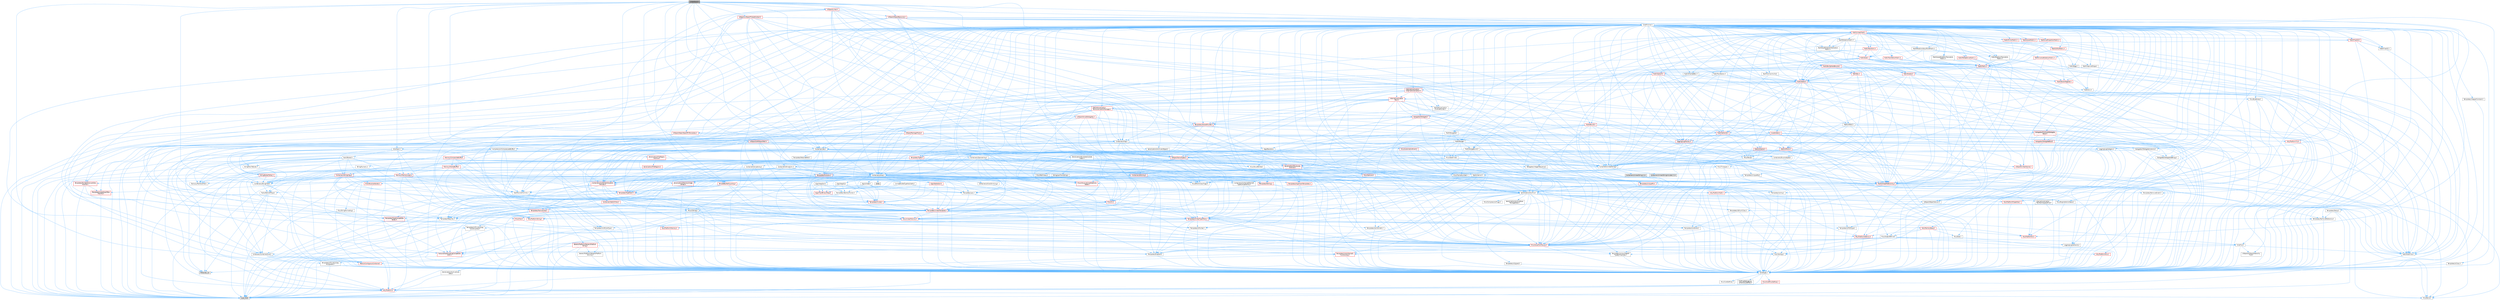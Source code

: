 digraph "LinkerSave.h"
{
 // INTERACTIVE_SVG=YES
 // LATEX_PDF_SIZE
  bgcolor="transparent";
  edge [fontname=Helvetica,fontsize=10,labelfontname=Helvetica,labelfontsize=10];
  node [fontname=Helvetica,fontsize=10,shape=box,height=0.2,width=0.4];
  Node1 [id="Node000001",label="LinkerSave.h",height=0.2,width=0.4,color="gray40", fillcolor="grey60", style="filled", fontcolor="black",tooltip=" "];
  Node1 -> Node2 [id="edge1_Node000001_Node000002",color="steelblue1",style="solid",tooltip=" "];
  Node2 [id="Node000002",label="Compression/CompressedBuffer.h",height=0.2,width=0.4,color="grey40", fillcolor="white", style="filled",URL="$dd/d04/CompressedBuffer_8h.html",tooltip=" "];
  Node2 -> Node3 [id="edge2_Node000002_Node000003",color="steelblue1",style="solid",tooltip=" "];
  Node3 [id="Node000003",label="HAL/Platform.h",height=0.2,width=0.4,color="red", fillcolor="#FFF0F0", style="filled",URL="$d9/dd0/Platform_8h.html",tooltip=" "];
  Node3 -> Node4 [id="edge3_Node000003_Node000004",color="steelblue1",style="solid",tooltip=" "];
  Node4 [id="Node000004",label="Misc/Build.h",height=0.2,width=0.4,color="grey40", fillcolor="white", style="filled",URL="$d3/dbb/Build_8h.html",tooltip=" "];
  Node3 -> Node6 [id="edge4_Node000003_Node000006",color="steelblue1",style="solid",tooltip=" "];
  Node6 [id="Node000006",label="type_traits",height=0.2,width=0.4,color="grey60", fillcolor="#E0E0E0", style="filled",tooltip=" "];
  Node2 -> Node13 [id="edge5_Node000002_Node000013",color="steelblue1",style="solid",tooltip=" "];
  Node13 [id="Node000013",label="Math/NumericLimits.h",height=0.2,width=0.4,color="grey40", fillcolor="white", style="filled",URL="$df/d1b/NumericLimits_8h.html",tooltip=" "];
  Node13 -> Node14 [id="edge6_Node000013_Node000014",color="steelblue1",style="solid",tooltip=" "];
  Node14 [id="Node000014",label="CoreTypes.h",height=0.2,width=0.4,color="grey40", fillcolor="white", style="filled",URL="$dc/dec/CoreTypes_8h.html",tooltip=" "];
  Node14 -> Node3 [id="edge7_Node000014_Node000003",color="steelblue1",style="solid",tooltip=" "];
  Node14 -> Node15 [id="edge8_Node000014_Node000015",color="steelblue1",style="solid",tooltip=" "];
  Node15 [id="Node000015",label="ProfilingDebugging\l/UMemoryDefines.h",height=0.2,width=0.4,color="grey40", fillcolor="white", style="filled",URL="$d2/da2/UMemoryDefines_8h.html",tooltip=" "];
  Node14 -> Node16 [id="edge9_Node000014_Node000016",color="steelblue1",style="solid",tooltip=" "];
  Node16 [id="Node000016",label="Misc/CoreMiscDefines.h",height=0.2,width=0.4,color="red", fillcolor="#FFF0F0", style="filled",URL="$da/d38/CoreMiscDefines_8h.html",tooltip=" "];
  Node16 -> Node3 [id="edge10_Node000016_Node000003",color="steelblue1",style="solid",tooltip=" "];
  Node14 -> Node17 [id="edge11_Node000014_Node000017",color="steelblue1",style="solid",tooltip=" "];
  Node17 [id="Node000017",label="Misc/CoreDefines.h",height=0.2,width=0.4,color="grey40", fillcolor="white", style="filled",URL="$d3/dd2/CoreDefines_8h.html",tooltip=" "];
  Node2 -> Node18 [id="edge12_Node000002_Node000018",color="steelblue1",style="solid",tooltip=" "];
  Node18 [id="Node000018",label="Memory/CompositeBuffer.h",height=0.2,width=0.4,color="red", fillcolor="#FFF0F0", style="filled",URL="$da/d4b/CompositeBuffer_8h.html",tooltip=" "];
  Node18 -> Node19 [id="edge13_Node000018_Node000019",color="steelblue1",style="solid",tooltip=" "];
  Node19 [id="Node000019",label="Containers/Array.h",height=0.2,width=0.4,color="grey40", fillcolor="white", style="filled",URL="$df/dd0/Array_8h.html",tooltip=" "];
  Node19 -> Node14 [id="edge14_Node000019_Node000014",color="steelblue1",style="solid",tooltip=" "];
  Node19 -> Node20 [id="edge15_Node000019_Node000020",color="steelblue1",style="solid",tooltip=" "];
  Node20 [id="Node000020",label="Misc/AssertionMacros.h",height=0.2,width=0.4,color="red", fillcolor="#FFF0F0", style="filled",URL="$d0/dfa/AssertionMacros_8h.html",tooltip=" "];
  Node20 -> Node14 [id="edge16_Node000020_Node000014",color="steelblue1",style="solid",tooltip=" "];
  Node20 -> Node3 [id="edge17_Node000020_Node000003",color="steelblue1",style="solid",tooltip=" "];
  Node20 -> Node21 [id="edge18_Node000020_Node000021",color="steelblue1",style="solid",tooltip=" "];
  Node21 [id="Node000021",label="HAL/PlatformMisc.h",height=0.2,width=0.4,color="red", fillcolor="#FFF0F0", style="filled",URL="$d0/df5/PlatformMisc_8h.html",tooltip=" "];
  Node21 -> Node14 [id="edge19_Node000021_Node000014",color="steelblue1",style="solid",tooltip=" "];
  Node20 -> Node56 [id="edge20_Node000020_Node000056",color="steelblue1",style="solid",tooltip=" "];
  Node56 [id="Node000056",label="Templates/EnableIf.h",height=0.2,width=0.4,color="grey40", fillcolor="white", style="filled",URL="$d7/d60/EnableIf_8h.html",tooltip=" "];
  Node56 -> Node14 [id="edge21_Node000056_Node000014",color="steelblue1",style="solid",tooltip=" "];
  Node20 -> Node57 [id="edge22_Node000020_Node000057",color="steelblue1",style="solid",tooltip=" "];
  Node57 [id="Node000057",label="Templates/IsArrayOrRefOf\lTypeByPredicate.h",height=0.2,width=0.4,color="grey40", fillcolor="white", style="filled",URL="$d6/da1/IsArrayOrRefOfTypeByPredicate_8h.html",tooltip=" "];
  Node57 -> Node14 [id="edge23_Node000057_Node000014",color="steelblue1",style="solid",tooltip=" "];
  Node20 -> Node58 [id="edge24_Node000020_Node000058",color="steelblue1",style="solid",tooltip=" "];
  Node58 [id="Node000058",label="Templates/IsValidVariadic\lFunctionArg.h",height=0.2,width=0.4,color="red", fillcolor="#FFF0F0", style="filled",URL="$d0/dc8/IsValidVariadicFunctionArg_8h.html",tooltip=" "];
  Node58 -> Node14 [id="edge25_Node000058_Node000014",color="steelblue1",style="solid",tooltip=" "];
  Node58 -> Node6 [id="edge26_Node000058_Node000006",color="steelblue1",style="solid",tooltip=" "];
  Node20 -> Node60 [id="edge27_Node000020_Node000060",color="steelblue1",style="solid",tooltip=" "];
  Node60 [id="Node000060",label="Traits/IsCharEncodingCompatible\lWith.h",height=0.2,width=0.4,color="red", fillcolor="#FFF0F0", style="filled",URL="$df/dd1/IsCharEncodingCompatibleWith_8h.html",tooltip=" "];
  Node60 -> Node6 [id="edge28_Node000060_Node000006",color="steelblue1",style="solid",tooltip=" "];
  Node20 -> Node62 [id="edge29_Node000020_Node000062",color="steelblue1",style="solid",tooltip=" "];
  Node62 [id="Node000062",label="Misc/VarArgs.h",height=0.2,width=0.4,color="grey40", fillcolor="white", style="filled",URL="$d5/d6f/VarArgs_8h.html",tooltip=" "];
  Node62 -> Node14 [id="edge30_Node000062_Node000014",color="steelblue1",style="solid",tooltip=" "];
  Node19 -> Node70 [id="edge31_Node000019_Node000070",color="steelblue1",style="solid",tooltip=" "];
  Node70 [id="Node000070",label="Misc/IntrusiveUnsetOptional\lState.h",height=0.2,width=0.4,color="red", fillcolor="#FFF0F0", style="filled",URL="$d2/d0a/IntrusiveUnsetOptionalState_8h.html",tooltip=" "];
  Node19 -> Node72 [id="edge32_Node000019_Node000072",color="steelblue1",style="solid",tooltip=" "];
  Node72 [id="Node000072",label="Misc/ReverseIterate.h",height=0.2,width=0.4,color="red", fillcolor="#FFF0F0", style="filled",URL="$db/de3/ReverseIterate_8h.html",tooltip=" "];
  Node72 -> Node3 [id="edge33_Node000072_Node000003",color="steelblue1",style="solid",tooltip=" "];
  Node19 -> Node74 [id="edge34_Node000019_Node000074",color="steelblue1",style="solid",tooltip=" "];
  Node74 [id="Node000074",label="HAL/UnrealMemory.h",height=0.2,width=0.4,color="red", fillcolor="#FFF0F0", style="filled",URL="$d9/d96/UnrealMemory_8h.html",tooltip=" "];
  Node74 -> Node14 [id="edge35_Node000074_Node000014",color="steelblue1",style="solid",tooltip=" "];
  Node74 -> Node78 [id="edge36_Node000074_Node000078",color="steelblue1",style="solid",tooltip=" "];
  Node78 [id="Node000078",label="HAL/MemoryBase.h",height=0.2,width=0.4,color="red", fillcolor="#FFF0F0", style="filled",URL="$d6/d9f/MemoryBase_8h.html",tooltip=" "];
  Node78 -> Node14 [id="edge37_Node000078_Node000014",color="steelblue1",style="solid",tooltip=" "];
  Node78 -> Node49 [id="edge38_Node000078_Node000049",color="steelblue1",style="solid",tooltip=" "];
  Node49 [id="Node000049",label="HAL/PlatformAtomics.h",height=0.2,width=0.4,color="red", fillcolor="#FFF0F0", style="filled",URL="$d3/d36/PlatformAtomics_8h.html",tooltip=" "];
  Node49 -> Node14 [id="edge39_Node000049_Node000014",color="steelblue1",style="solid",tooltip=" "];
  Node78 -> Node33 [id="edge40_Node000078_Node000033",color="steelblue1",style="solid",tooltip=" "];
  Node33 [id="Node000033",label="HAL/PlatformCrt.h",height=0.2,width=0.4,color="red", fillcolor="#FFF0F0", style="filled",URL="$d8/d75/PlatformCrt_8h.html",tooltip=" "];
  Node78 -> Node79 [id="edge41_Node000078_Node000079",color="steelblue1",style="solid",tooltip=" "];
  Node79 [id="Node000079",label="Misc/Exec.h",height=0.2,width=0.4,color="grey40", fillcolor="white", style="filled",URL="$de/ddb/Exec_8h.html",tooltip=" "];
  Node79 -> Node14 [id="edge42_Node000079_Node000014",color="steelblue1",style="solid",tooltip=" "];
  Node79 -> Node20 [id="edge43_Node000079_Node000020",color="steelblue1",style="solid",tooltip=" "];
  Node78 -> Node80 [id="edge44_Node000078_Node000080",color="steelblue1",style="solid",tooltip=" "];
  Node80 [id="Node000080",label="Misc/OutputDevice.h",height=0.2,width=0.4,color="grey40", fillcolor="white", style="filled",URL="$d7/d32/OutputDevice_8h.html",tooltip=" "];
  Node80 -> Node28 [id="edge45_Node000080_Node000028",color="steelblue1",style="solid",tooltip=" "];
  Node28 [id="Node000028",label="CoreFwd.h",height=0.2,width=0.4,color="grey40", fillcolor="white", style="filled",URL="$d1/d1e/CoreFwd_8h.html",tooltip=" "];
  Node28 -> Node14 [id="edge46_Node000028_Node000014",color="steelblue1",style="solid",tooltip=" "];
  Node28 -> Node29 [id="edge47_Node000028_Node000029",color="steelblue1",style="solid",tooltip=" "];
  Node29 [id="Node000029",label="Containers/ContainersFwd.h",height=0.2,width=0.4,color="grey40", fillcolor="white", style="filled",URL="$d4/d0a/ContainersFwd_8h.html",tooltip=" "];
  Node29 -> Node3 [id="edge48_Node000029_Node000003",color="steelblue1",style="solid",tooltip=" "];
  Node29 -> Node14 [id="edge49_Node000029_Node000014",color="steelblue1",style="solid",tooltip=" "];
  Node29 -> Node26 [id="edge50_Node000029_Node000026",color="steelblue1",style="solid",tooltip=" "];
  Node26 [id="Node000026",label="Traits/IsContiguousContainer.h",height=0.2,width=0.4,color="red", fillcolor="#FFF0F0", style="filled",URL="$d5/d3c/IsContiguousContainer_8h.html",tooltip=" "];
  Node26 -> Node14 [id="edge51_Node000026_Node000014",color="steelblue1",style="solid",tooltip=" "];
  Node26 -> Node25 [id="edge52_Node000026_Node000025",color="steelblue1",style="solid",tooltip=" "];
  Node25 [id="Node000025",label="initializer_list",height=0.2,width=0.4,color="grey60", fillcolor="#E0E0E0", style="filled",tooltip=" "];
  Node28 -> Node30 [id="edge53_Node000028_Node000030",color="steelblue1",style="solid",tooltip=" "];
  Node30 [id="Node000030",label="Math/MathFwd.h",height=0.2,width=0.4,color="grey40", fillcolor="white", style="filled",URL="$d2/d10/MathFwd_8h.html",tooltip=" "];
  Node30 -> Node3 [id="edge54_Node000030_Node000003",color="steelblue1",style="solid",tooltip=" "];
  Node28 -> Node31 [id="edge55_Node000028_Node000031",color="steelblue1",style="solid",tooltip=" "];
  Node31 [id="Node000031",label="UObject/UObjectHierarchy\lFwd.h",height=0.2,width=0.4,color="grey40", fillcolor="white", style="filled",URL="$d3/d13/UObjectHierarchyFwd_8h.html",tooltip=" "];
  Node80 -> Node14 [id="edge56_Node000080_Node000014",color="steelblue1",style="solid",tooltip=" "];
  Node80 -> Node81 [id="edge57_Node000080_Node000081",color="steelblue1",style="solid",tooltip=" "];
  Node81 [id="Node000081",label="Logging/LogVerbosity.h",height=0.2,width=0.4,color="grey40", fillcolor="white", style="filled",URL="$d2/d8f/LogVerbosity_8h.html",tooltip=" "];
  Node81 -> Node14 [id="edge58_Node000081_Node000014",color="steelblue1",style="solid",tooltip=" "];
  Node80 -> Node62 [id="edge59_Node000080_Node000062",color="steelblue1",style="solid",tooltip=" "];
  Node80 -> Node57 [id="edge60_Node000080_Node000057",color="steelblue1",style="solid",tooltip=" "];
  Node80 -> Node58 [id="edge61_Node000080_Node000058",color="steelblue1",style="solid",tooltip=" "];
  Node80 -> Node60 [id="edge62_Node000080_Node000060",color="steelblue1",style="solid",tooltip=" "];
  Node74 -> Node91 [id="edge63_Node000074_Node000091",color="steelblue1",style="solid",tooltip=" "];
  Node91 [id="Node000091",label="HAL/PlatformMemory.h",height=0.2,width=0.4,color="red", fillcolor="#FFF0F0", style="filled",URL="$de/d68/PlatformMemory_8h.html",tooltip=" "];
  Node91 -> Node14 [id="edge64_Node000091_Node000014",color="steelblue1",style="solid",tooltip=" "];
  Node74 -> Node94 [id="edge65_Node000074_Node000094",color="steelblue1",style="solid",tooltip=" "];
  Node94 [id="Node000094",label="Templates/IsPointer.h",height=0.2,width=0.4,color="grey40", fillcolor="white", style="filled",URL="$d7/d05/IsPointer_8h.html",tooltip=" "];
  Node94 -> Node14 [id="edge66_Node000094_Node000014",color="steelblue1",style="solid",tooltip=" "];
  Node19 -> Node95 [id="edge67_Node000019_Node000095",color="steelblue1",style="solid",tooltip=" "];
  Node95 [id="Node000095",label="Templates/UnrealTypeTraits.h",height=0.2,width=0.4,color="red", fillcolor="#FFF0F0", style="filled",URL="$d2/d2d/UnrealTypeTraits_8h.html",tooltip=" "];
  Node95 -> Node14 [id="edge68_Node000095_Node000014",color="steelblue1",style="solid",tooltip=" "];
  Node95 -> Node94 [id="edge69_Node000095_Node000094",color="steelblue1",style="solid",tooltip=" "];
  Node95 -> Node20 [id="edge70_Node000095_Node000020",color="steelblue1",style="solid",tooltip=" "];
  Node95 -> Node87 [id="edge71_Node000095_Node000087",color="steelblue1",style="solid",tooltip=" "];
  Node87 [id="Node000087",label="Templates/AndOrNot.h",height=0.2,width=0.4,color="grey40", fillcolor="white", style="filled",URL="$db/d0a/AndOrNot_8h.html",tooltip=" "];
  Node87 -> Node14 [id="edge72_Node000087_Node000014",color="steelblue1",style="solid",tooltip=" "];
  Node95 -> Node56 [id="edge73_Node000095_Node000056",color="steelblue1",style="solid",tooltip=" "];
  Node95 -> Node96 [id="edge74_Node000095_Node000096",color="steelblue1",style="solid",tooltip=" "];
  Node96 [id="Node000096",label="Templates/IsArithmetic.h",height=0.2,width=0.4,color="grey40", fillcolor="white", style="filled",URL="$d2/d5d/IsArithmetic_8h.html",tooltip=" "];
  Node96 -> Node14 [id="edge75_Node000096_Node000014",color="steelblue1",style="solid",tooltip=" "];
  Node95 -> Node98 [id="edge76_Node000095_Node000098",color="steelblue1",style="solid",tooltip=" "];
  Node98 [id="Node000098",label="Templates/IsPODType.h",height=0.2,width=0.4,color="grey40", fillcolor="white", style="filled",URL="$d7/db1/IsPODType_8h.html",tooltip=" "];
  Node98 -> Node14 [id="edge77_Node000098_Node000014",color="steelblue1",style="solid",tooltip=" "];
  Node95 -> Node99 [id="edge78_Node000095_Node000099",color="steelblue1",style="solid",tooltip=" "];
  Node99 [id="Node000099",label="Templates/IsUECoreType.h",height=0.2,width=0.4,color="grey40", fillcolor="white", style="filled",URL="$d1/db8/IsUECoreType_8h.html",tooltip=" "];
  Node99 -> Node14 [id="edge79_Node000099_Node000014",color="steelblue1",style="solid",tooltip=" "];
  Node99 -> Node6 [id="edge80_Node000099_Node000006",color="steelblue1",style="solid",tooltip=" "];
  Node95 -> Node88 [id="edge81_Node000095_Node000088",color="steelblue1",style="solid",tooltip=" "];
  Node88 [id="Node000088",label="Templates/IsTriviallyCopy\lConstructible.h",height=0.2,width=0.4,color="grey40", fillcolor="white", style="filled",URL="$d3/d78/IsTriviallyCopyConstructible_8h.html",tooltip=" "];
  Node88 -> Node14 [id="edge82_Node000088_Node000014",color="steelblue1",style="solid",tooltip=" "];
  Node88 -> Node6 [id="edge83_Node000088_Node000006",color="steelblue1",style="solid",tooltip=" "];
  Node19 -> Node100 [id="edge84_Node000019_Node000100",color="steelblue1",style="solid",tooltip=" "];
  Node100 [id="Node000100",label="Templates/UnrealTemplate.h",height=0.2,width=0.4,color="red", fillcolor="#FFF0F0", style="filled",URL="$d4/d24/UnrealTemplate_8h.html",tooltip=" "];
  Node100 -> Node14 [id="edge85_Node000100_Node000014",color="steelblue1",style="solid",tooltip=" "];
  Node100 -> Node94 [id="edge86_Node000100_Node000094",color="steelblue1",style="solid",tooltip=" "];
  Node100 -> Node74 [id="edge87_Node000100_Node000074",color="steelblue1",style="solid",tooltip=" "];
  Node100 -> Node95 [id="edge88_Node000100_Node000095",color="steelblue1",style="solid",tooltip=" "];
  Node100 -> Node103 [id="edge89_Node000100_Node000103",color="steelblue1",style="solid",tooltip=" "];
  Node103 [id="Node000103",label="Templates/RemoveReference.h",height=0.2,width=0.4,color="grey40", fillcolor="white", style="filled",URL="$da/dbe/RemoveReference_8h.html",tooltip=" "];
  Node103 -> Node14 [id="edge90_Node000103_Node000014",color="steelblue1",style="solid",tooltip=" "];
  Node100 -> Node64 [id="edge91_Node000100_Node000064",color="steelblue1",style="solid",tooltip=" "];
  Node64 [id="Node000064",label="Templates/Requires.h",height=0.2,width=0.4,color="grey40", fillcolor="white", style="filled",URL="$dc/d96/Requires_8h.html",tooltip=" "];
  Node64 -> Node56 [id="edge92_Node000064_Node000056",color="steelblue1",style="solid",tooltip=" "];
  Node64 -> Node6 [id="edge93_Node000064_Node000006",color="steelblue1",style="solid",tooltip=" "];
  Node100 -> Node104 [id="edge94_Node000100_Node000104",color="steelblue1",style="solid",tooltip=" "];
  Node104 [id="Node000104",label="Templates/TypeCompatible\lBytes.h",height=0.2,width=0.4,color="red", fillcolor="#FFF0F0", style="filled",URL="$df/d0a/TypeCompatibleBytes_8h.html",tooltip=" "];
  Node104 -> Node14 [id="edge95_Node000104_Node000014",color="steelblue1",style="solid",tooltip=" "];
  Node104 -> Node6 [id="edge96_Node000104_Node000006",color="steelblue1",style="solid",tooltip=" "];
  Node100 -> Node26 [id="edge97_Node000100_Node000026",color="steelblue1",style="solid",tooltip=" "];
  Node100 -> Node6 [id="edge98_Node000100_Node000006",color="steelblue1",style="solid",tooltip=" "];
  Node19 -> Node106 [id="edge99_Node000019_Node000106",color="steelblue1",style="solid",tooltip=" "];
  Node106 [id="Node000106",label="Containers/AllowShrinking.h",height=0.2,width=0.4,color="grey40", fillcolor="white", style="filled",URL="$d7/d1a/AllowShrinking_8h.html",tooltip=" "];
  Node106 -> Node14 [id="edge100_Node000106_Node000014",color="steelblue1",style="solid",tooltip=" "];
  Node19 -> Node107 [id="edge101_Node000019_Node000107",color="steelblue1",style="solid",tooltip=" "];
  Node107 [id="Node000107",label="Containers/ContainerAllocation\lPolicies.h",height=0.2,width=0.4,color="red", fillcolor="#FFF0F0", style="filled",URL="$d7/dff/ContainerAllocationPolicies_8h.html",tooltip=" "];
  Node107 -> Node14 [id="edge102_Node000107_Node000014",color="steelblue1",style="solid",tooltip=" "];
  Node107 -> Node107 [id="edge103_Node000107_Node000107",color="steelblue1",style="solid",tooltip=" "];
  Node107 -> Node109 [id="edge104_Node000107_Node000109",color="steelblue1",style="solid",tooltip=" "];
  Node109 [id="Node000109",label="HAL/PlatformMath.h",height=0.2,width=0.4,color="red", fillcolor="#FFF0F0", style="filled",URL="$dc/d53/PlatformMath_8h.html",tooltip=" "];
  Node109 -> Node14 [id="edge105_Node000109_Node000014",color="steelblue1",style="solid",tooltip=" "];
  Node107 -> Node74 [id="edge106_Node000107_Node000074",color="steelblue1",style="solid",tooltip=" "];
  Node107 -> Node13 [id="edge107_Node000107_Node000013",color="steelblue1",style="solid",tooltip=" "];
  Node107 -> Node20 [id="edge108_Node000107_Node000020",color="steelblue1",style="solid",tooltip=" "];
  Node107 -> Node118 [id="edge109_Node000107_Node000118",color="steelblue1",style="solid",tooltip=" "];
  Node118 [id="Node000118",label="Templates/MemoryOps.h",height=0.2,width=0.4,color="red", fillcolor="#FFF0F0", style="filled",URL="$db/dea/MemoryOps_8h.html",tooltip=" "];
  Node118 -> Node14 [id="edge110_Node000118_Node000014",color="steelblue1",style="solid",tooltip=" "];
  Node118 -> Node74 [id="edge111_Node000118_Node000074",color="steelblue1",style="solid",tooltip=" "];
  Node118 -> Node89 [id="edge112_Node000118_Node000089",color="steelblue1",style="solid",tooltip=" "];
  Node89 [id="Node000089",label="Templates/IsTriviallyCopy\lAssignable.h",height=0.2,width=0.4,color="grey40", fillcolor="white", style="filled",URL="$d2/df2/IsTriviallyCopyAssignable_8h.html",tooltip=" "];
  Node89 -> Node14 [id="edge113_Node000089_Node000014",color="steelblue1",style="solid",tooltip=" "];
  Node89 -> Node6 [id="edge114_Node000089_Node000006",color="steelblue1",style="solid",tooltip=" "];
  Node118 -> Node88 [id="edge115_Node000118_Node000088",color="steelblue1",style="solid",tooltip=" "];
  Node118 -> Node64 [id="edge116_Node000118_Node000064",color="steelblue1",style="solid",tooltip=" "];
  Node118 -> Node95 [id="edge117_Node000118_Node000095",color="steelblue1",style="solid",tooltip=" "];
  Node118 -> Node6 [id="edge118_Node000118_Node000006",color="steelblue1",style="solid",tooltip=" "];
  Node107 -> Node104 [id="edge119_Node000107_Node000104",color="steelblue1",style="solid",tooltip=" "];
  Node107 -> Node6 [id="edge120_Node000107_Node000006",color="steelblue1",style="solid",tooltip=" "];
  Node19 -> Node119 [id="edge121_Node000019_Node000119",color="steelblue1",style="solid",tooltip=" "];
  Node119 [id="Node000119",label="Containers/ContainerElement\lTypeCompatibility.h",height=0.2,width=0.4,color="grey40", fillcolor="white", style="filled",URL="$df/ddf/ContainerElementTypeCompatibility_8h.html",tooltip=" "];
  Node119 -> Node14 [id="edge122_Node000119_Node000014",color="steelblue1",style="solid",tooltip=" "];
  Node119 -> Node95 [id="edge123_Node000119_Node000095",color="steelblue1",style="solid",tooltip=" "];
  Node19 -> Node120 [id="edge124_Node000019_Node000120",color="steelblue1",style="solid",tooltip=" "];
  Node120 [id="Node000120",label="Serialization/Archive.h",height=0.2,width=0.4,color="grey40", fillcolor="white", style="filled",URL="$d7/d3b/Archive_8h.html",tooltip=" "];
  Node120 -> Node28 [id="edge125_Node000120_Node000028",color="steelblue1",style="solid",tooltip=" "];
  Node120 -> Node14 [id="edge126_Node000120_Node000014",color="steelblue1",style="solid",tooltip=" "];
  Node120 -> Node121 [id="edge127_Node000120_Node000121",color="steelblue1",style="solid",tooltip=" "];
  Node121 [id="Node000121",label="HAL/PlatformProperties.h",height=0.2,width=0.4,color="red", fillcolor="#FFF0F0", style="filled",URL="$d9/db0/PlatformProperties_8h.html",tooltip=" "];
  Node121 -> Node14 [id="edge128_Node000121_Node000014",color="steelblue1",style="solid",tooltip=" "];
  Node120 -> Node124 [id="edge129_Node000120_Node000124",color="steelblue1",style="solid",tooltip=" "];
  Node124 [id="Node000124",label="Internationalization\l/TextNamespaceFwd.h",height=0.2,width=0.4,color="grey40", fillcolor="white", style="filled",URL="$d8/d97/TextNamespaceFwd_8h.html",tooltip=" "];
  Node124 -> Node14 [id="edge130_Node000124_Node000014",color="steelblue1",style="solid",tooltip=" "];
  Node120 -> Node30 [id="edge131_Node000120_Node000030",color="steelblue1",style="solid",tooltip=" "];
  Node120 -> Node20 [id="edge132_Node000120_Node000020",color="steelblue1",style="solid",tooltip=" "];
  Node120 -> Node4 [id="edge133_Node000120_Node000004",color="steelblue1",style="solid",tooltip=" "];
  Node120 -> Node43 [id="edge134_Node000120_Node000043",color="steelblue1",style="solid",tooltip=" "];
  Node43 [id="Node000043",label="Misc/CompressionFlags.h",height=0.2,width=0.4,color="grey40", fillcolor="white", style="filled",URL="$d9/d76/CompressionFlags_8h.html",tooltip=" "];
  Node120 -> Node125 [id="edge135_Node000120_Node000125",color="steelblue1",style="solid",tooltip=" "];
  Node125 [id="Node000125",label="Misc/EngineVersionBase.h",height=0.2,width=0.4,color="grey40", fillcolor="white", style="filled",URL="$d5/d2b/EngineVersionBase_8h.html",tooltip=" "];
  Node125 -> Node14 [id="edge136_Node000125_Node000014",color="steelblue1",style="solid",tooltip=" "];
  Node120 -> Node62 [id="edge137_Node000120_Node000062",color="steelblue1",style="solid",tooltip=" "];
  Node120 -> Node126 [id="edge138_Node000120_Node000126",color="steelblue1",style="solid",tooltip=" "];
  Node126 [id="Node000126",label="Serialization/ArchiveCook\lData.h",height=0.2,width=0.4,color="grey40", fillcolor="white", style="filled",URL="$dc/db6/ArchiveCookData_8h.html",tooltip=" "];
  Node126 -> Node3 [id="edge139_Node000126_Node000003",color="steelblue1",style="solid",tooltip=" "];
  Node120 -> Node127 [id="edge140_Node000120_Node000127",color="steelblue1",style="solid",tooltip=" "];
  Node127 [id="Node000127",label="Serialization/ArchiveSave\lPackageData.h",height=0.2,width=0.4,color="grey40", fillcolor="white", style="filled",URL="$d1/d37/ArchiveSavePackageData_8h.html",tooltip=" "];
  Node120 -> Node56 [id="edge141_Node000120_Node000056",color="steelblue1",style="solid",tooltip=" "];
  Node120 -> Node57 [id="edge142_Node000120_Node000057",color="steelblue1",style="solid",tooltip=" "];
  Node120 -> Node128 [id="edge143_Node000120_Node000128",color="steelblue1",style="solid",tooltip=" "];
  Node128 [id="Node000128",label="Templates/IsEnumClass.h",height=0.2,width=0.4,color="grey40", fillcolor="white", style="filled",URL="$d7/d15/IsEnumClass_8h.html",tooltip=" "];
  Node128 -> Node14 [id="edge144_Node000128_Node000014",color="steelblue1",style="solid",tooltip=" "];
  Node128 -> Node87 [id="edge145_Node000128_Node000087",color="steelblue1",style="solid",tooltip=" "];
  Node120 -> Node114 [id="edge146_Node000120_Node000114",color="steelblue1",style="solid",tooltip=" "];
  Node114 [id="Node000114",label="Templates/IsSigned.h",height=0.2,width=0.4,color="grey40", fillcolor="white", style="filled",URL="$d8/dd8/IsSigned_8h.html",tooltip=" "];
  Node114 -> Node14 [id="edge147_Node000114_Node000014",color="steelblue1",style="solid",tooltip=" "];
  Node120 -> Node58 [id="edge148_Node000120_Node000058",color="steelblue1",style="solid",tooltip=" "];
  Node120 -> Node100 [id="edge149_Node000120_Node000100",color="steelblue1",style="solid",tooltip=" "];
  Node120 -> Node60 [id="edge150_Node000120_Node000060",color="steelblue1",style="solid",tooltip=" "];
  Node120 -> Node129 [id="edge151_Node000120_Node000129",color="steelblue1",style="solid",tooltip=" "];
  Node129 [id="Node000129",label="UObject/ObjectVersion.h",height=0.2,width=0.4,color="grey40", fillcolor="white", style="filled",URL="$da/d63/ObjectVersion_8h.html",tooltip=" "];
  Node129 -> Node14 [id="edge152_Node000129_Node000014",color="steelblue1",style="solid",tooltip=" "];
  Node19 -> Node130 [id="edge153_Node000019_Node000130",color="steelblue1",style="solid",tooltip=" "];
  Node130 [id="Node000130",label="Serialization/MemoryImage\lWriter.h",height=0.2,width=0.4,color="red", fillcolor="#FFF0F0", style="filled",URL="$d0/d08/MemoryImageWriter_8h.html",tooltip=" "];
  Node130 -> Node14 [id="edge154_Node000130_Node000014",color="steelblue1",style="solid",tooltip=" "];
  Node19 -> Node144 [id="edge155_Node000019_Node000144",color="steelblue1",style="solid",tooltip=" "];
  Node144 [id="Node000144",label="Algo/Heapify.h",height=0.2,width=0.4,color="grey40", fillcolor="white", style="filled",URL="$d0/d2a/Heapify_8h.html",tooltip=" "];
  Node144 -> Node145 [id="edge156_Node000144_Node000145",color="steelblue1",style="solid",tooltip=" "];
  Node145 [id="Node000145",label="Algo/Impl/BinaryHeap.h",height=0.2,width=0.4,color="red", fillcolor="#FFF0F0", style="filled",URL="$d7/da3/Algo_2Impl_2BinaryHeap_8h.html",tooltip=" "];
  Node145 -> Node146 [id="edge157_Node000145_Node000146",color="steelblue1",style="solid",tooltip=" "];
  Node146 [id="Node000146",label="Templates/Invoke.h",height=0.2,width=0.4,color="red", fillcolor="#FFF0F0", style="filled",URL="$d7/deb/Invoke_8h.html",tooltip=" "];
  Node146 -> Node14 [id="edge158_Node000146_Node000014",color="steelblue1",style="solid",tooltip=" "];
  Node146 -> Node100 [id="edge159_Node000146_Node000100",color="steelblue1",style="solid",tooltip=" "];
  Node146 -> Node6 [id="edge160_Node000146_Node000006",color="steelblue1",style="solid",tooltip=" "];
  Node145 -> Node6 [id="edge161_Node000145_Node000006",color="steelblue1",style="solid",tooltip=" "];
  Node144 -> Node150 [id="edge162_Node000144_Node000150",color="steelblue1",style="solid",tooltip=" "];
  Node150 [id="Node000150",label="Templates/IdentityFunctor.h",height=0.2,width=0.4,color="grey40", fillcolor="white", style="filled",URL="$d7/d2e/IdentityFunctor_8h.html",tooltip=" "];
  Node150 -> Node3 [id="edge163_Node000150_Node000003",color="steelblue1",style="solid",tooltip=" "];
  Node144 -> Node146 [id="edge164_Node000144_Node000146",color="steelblue1",style="solid",tooltip=" "];
  Node144 -> Node151 [id="edge165_Node000144_Node000151",color="steelblue1",style="solid",tooltip=" "];
  Node151 [id="Node000151",label="Templates/Less.h",height=0.2,width=0.4,color="grey40", fillcolor="white", style="filled",URL="$de/dc8/Less_8h.html",tooltip=" "];
  Node151 -> Node14 [id="edge166_Node000151_Node000014",color="steelblue1",style="solid",tooltip=" "];
  Node151 -> Node100 [id="edge167_Node000151_Node000100",color="steelblue1",style="solid",tooltip=" "];
  Node144 -> Node100 [id="edge168_Node000144_Node000100",color="steelblue1",style="solid",tooltip=" "];
  Node19 -> Node152 [id="edge169_Node000019_Node000152",color="steelblue1",style="solid",tooltip=" "];
  Node152 [id="Node000152",label="Algo/HeapSort.h",height=0.2,width=0.4,color="grey40", fillcolor="white", style="filled",URL="$d3/d92/HeapSort_8h.html",tooltip=" "];
  Node152 -> Node145 [id="edge170_Node000152_Node000145",color="steelblue1",style="solid",tooltip=" "];
  Node152 -> Node150 [id="edge171_Node000152_Node000150",color="steelblue1",style="solid",tooltip=" "];
  Node152 -> Node151 [id="edge172_Node000152_Node000151",color="steelblue1",style="solid",tooltip=" "];
  Node152 -> Node100 [id="edge173_Node000152_Node000100",color="steelblue1",style="solid",tooltip=" "];
  Node19 -> Node153 [id="edge174_Node000019_Node000153",color="steelblue1",style="solid",tooltip=" "];
  Node153 [id="Node000153",label="Algo/IsHeap.h",height=0.2,width=0.4,color="grey40", fillcolor="white", style="filled",URL="$de/d32/IsHeap_8h.html",tooltip=" "];
  Node153 -> Node145 [id="edge175_Node000153_Node000145",color="steelblue1",style="solid",tooltip=" "];
  Node153 -> Node150 [id="edge176_Node000153_Node000150",color="steelblue1",style="solid",tooltip=" "];
  Node153 -> Node146 [id="edge177_Node000153_Node000146",color="steelblue1",style="solid",tooltip=" "];
  Node153 -> Node151 [id="edge178_Node000153_Node000151",color="steelblue1",style="solid",tooltip=" "];
  Node153 -> Node100 [id="edge179_Node000153_Node000100",color="steelblue1",style="solid",tooltip=" "];
  Node19 -> Node145 [id="edge180_Node000019_Node000145",color="steelblue1",style="solid",tooltip=" "];
  Node19 -> Node154 [id="edge181_Node000019_Node000154",color="steelblue1",style="solid",tooltip=" "];
  Node154 [id="Node000154",label="Algo/StableSort.h",height=0.2,width=0.4,color="red", fillcolor="#FFF0F0", style="filled",URL="$d7/d3c/StableSort_8h.html",tooltip=" "];
  Node154 -> Node150 [id="edge182_Node000154_Node000150",color="steelblue1",style="solid",tooltip=" "];
  Node154 -> Node146 [id="edge183_Node000154_Node000146",color="steelblue1",style="solid",tooltip=" "];
  Node154 -> Node151 [id="edge184_Node000154_Node000151",color="steelblue1",style="solid",tooltip=" "];
  Node154 -> Node100 [id="edge185_Node000154_Node000100",color="steelblue1",style="solid",tooltip=" "];
  Node19 -> Node157 [id="edge186_Node000019_Node000157",color="steelblue1",style="solid",tooltip=" "];
  Node157 [id="Node000157",label="Concepts/GetTypeHashable.h",height=0.2,width=0.4,color="grey40", fillcolor="white", style="filled",URL="$d3/da2/GetTypeHashable_8h.html",tooltip=" "];
  Node157 -> Node14 [id="edge187_Node000157_Node000014",color="steelblue1",style="solid",tooltip=" "];
  Node157 -> Node135 [id="edge188_Node000157_Node000135",color="steelblue1",style="solid",tooltip=" "];
  Node135 [id="Node000135",label="Templates/TypeHash.h",height=0.2,width=0.4,color="red", fillcolor="#FFF0F0", style="filled",URL="$d1/d62/TypeHash_8h.html",tooltip=" "];
  Node135 -> Node14 [id="edge189_Node000135_Node000014",color="steelblue1",style="solid",tooltip=" "];
  Node135 -> Node64 [id="edge190_Node000135_Node000064",color="steelblue1",style="solid",tooltip=" "];
  Node135 -> Node136 [id="edge191_Node000135_Node000136",color="steelblue1",style="solid",tooltip=" "];
  Node136 [id="Node000136",label="Misc/Crc.h",height=0.2,width=0.4,color="red", fillcolor="#FFF0F0", style="filled",URL="$d4/dd2/Crc_8h.html",tooltip=" "];
  Node136 -> Node14 [id="edge192_Node000136_Node000014",color="steelblue1",style="solid",tooltip=" "];
  Node136 -> Node76 [id="edge193_Node000136_Node000076",color="steelblue1",style="solid",tooltip=" "];
  Node76 [id="Node000076",label="HAL/PlatformString.h",height=0.2,width=0.4,color="red", fillcolor="#FFF0F0", style="filled",URL="$db/db5/PlatformString_8h.html",tooltip=" "];
  Node76 -> Node14 [id="edge194_Node000076_Node000014",color="steelblue1",style="solid",tooltip=" "];
  Node136 -> Node20 [id="edge195_Node000136_Node000020",color="steelblue1",style="solid",tooltip=" "];
  Node136 -> Node137 [id="edge196_Node000136_Node000137",color="steelblue1",style="solid",tooltip=" "];
  Node137 [id="Node000137",label="Misc/CString.h",height=0.2,width=0.4,color="grey40", fillcolor="white", style="filled",URL="$d2/d49/CString_8h.html",tooltip=" "];
  Node137 -> Node14 [id="edge197_Node000137_Node000014",color="steelblue1",style="solid",tooltip=" "];
  Node137 -> Node33 [id="edge198_Node000137_Node000033",color="steelblue1",style="solid",tooltip=" "];
  Node137 -> Node76 [id="edge199_Node000137_Node000076",color="steelblue1",style="solid",tooltip=" "];
  Node137 -> Node20 [id="edge200_Node000137_Node000020",color="steelblue1",style="solid",tooltip=" "];
  Node137 -> Node138 [id="edge201_Node000137_Node000138",color="steelblue1",style="solid",tooltip=" "];
  Node138 [id="Node000138",label="Misc/Char.h",height=0.2,width=0.4,color="red", fillcolor="#FFF0F0", style="filled",URL="$d0/d58/Char_8h.html",tooltip=" "];
  Node138 -> Node14 [id="edge202_Node000138_Node000014",color="steelblue1",style="solid",tooltip=" "];
  Node138 -> Node6 [id="edge203_Node000138_Node000006",color="steelblue1",style="solid",tooltip=" "];
  Node137 -> Node62 [id="edge204_Node000137_Node000062",color="steelblue1",style="solid",tooltip=" "];
  Node137 -> Node57 [id="edge205_Node000137_Node000057",color="steelblue1",style="solid",tooltip=" "];
  Node137 -> Node58 [id="edge206_Node000137_Node000058",color="steelblue1",style="solid",tooltip=" "];
  Node137 -> Node60 [id="edge207_Node000137_Node000060",color="steelblue1",style="solid",tooltip=" "];
  Node136 -> Node138 [id="edge208_Node000136_Node000138",color="steelblue1",style="solid",tooltip=" "];
  Node136 -> Node95 [id="edge209_Node000136_Node000095",color="steelblue1",style="solid",tooltip=" "];
  Node135 -> Node6 [id="edge210_Node000135_Node000006",color="steelblue1",style="solid",tooltip=" "];
  Node19 -> Node150 [id="edge211_Node000019_Node000150",color="steelblue1",style="solid",tooltip=" "];
  Node19 -> Node146 [id="edge212_Node000019_Node000146",color="steelblue1",style="solid",tooltip=" "];
  Node19 -> Node151 [id="edge213_Node000019_Node000151",color="steelblue1",style="solid",tooltip=" "];
  Node19 -> Node158 [id="edge214_Node000019_Node000158",color="steelblue1",style="solid",tooltip=" "];
  Node158 [id="Node000158",label="Templates/LosesQualifiers\lFromTo.h",height=0.2,width=0.4,color="red", fillcolor="#FFF0F0", style="filled",URL="$d2/db3/LosesQualifiersFromTo_8h.html",tooltip=" "];
  Node158 -> Node6 [id="edge215_Node000158_Node000006",color="steelblue1",style="solid",tooltip=" "];
  Node19 -> Node64 [id="edge216_Node000019_Node000064",color="steelblue1",style="solid",tooltip=" "];
  Node19 -> Node159 [id="edge217_Node000019_Node000159",color="steelblue1",style="solid",tooltip=" "];
  Node159 [id="Node000159",label="Templates/Sorting.h",height=0.2,width=0.4,color="red", fillcolor="#FFF0F0", style="filled",URL="$d3/d9e/Sorting_8h.html",tooltip=" "];
  Node159 -> Node14 [id="edge218_Node000159_Node000014",color="steelblue1",style="solid",tooltip=" "];
  Node159 -> Node109 [id="edge219_Node000159_Node000109",color="steelblue1",style="solid",tooltip=" "];
  Node159 -> Node151 [id="edge220_Node000159_Node000151",color="steelblue1",style="solid",tooltip=" "];
  Node19 -> Node163 [id="edge221_Node000019_Node000163",color="steelblue1",style="solid",tooltip=" "];
  Node163 [id="Node000163",label="Templates/AlignmentTemplates.h",height=0.2,width=0.4,color="red", fillcolor="#FFF0F0", style="filled",URL="$dd/d32/AlignmentTemplates_8h.html",tooltip=" "];
  Node163 -> Node14 [id="edge222_Node000163_Node000014",color="steelblue1",style="solid",tooltip=" "];
  Node163 -> Node94 [id="edge223_Node000163_Node000094",color="steelblue1",style="solid",tooltip=" "];
  Node19 -> Node24 [id="edge224_Node000019_Node000024",color="steelblue1",style="solid",tooltip=" "];
  Node24 [id="Node000024",label="Traits/ElementType.h",height=0.2,width=0.4,color="grey40", fillcolor="white", style="filled",URL="$d5/d4f/ElementType_8h.html",tooltip=" "];
  Node24 -> Node3 [id="edge225_Node000024_Node000003",color="steelblue1",style="solid",tooltip=" "];
  Node24 -> Node25 [id="edge226_Node000024_Node000025",color="steelblue1",style="solid",tooltip=" "];
  Node24 -> Node6 [id="edge227_Node000024_Node000006",color="steelblue1",style="solid",tooltip=" "];
  Node19 -> Node115 [id="edge228_Node000019_Node000115",color="steelblue1",style="solid",tooltip=" "];
  Node115 [id="Node000115",label="limits",height=0.2,width=0.4,color="grey60", fillcolor="#E0E0E0", style="filled",tooltip=" "];
  Node19 -> Node6 [id="edge229_Node000019_Node000006",color="steelblue1",style="solid",tooltip=" "];
  Node18 -> Node29 [id="edge230_Node000018_Node000029",color="steelblue1",style="solid",tooltip=" "];
  Node18 -> Node3 [id="edge231_Node000018_Node000003",color="steelblue1",style="solid",tooltip=" "];
  Node18 -> Node13 [id="edge232_Node000018_Node000013",color="steelblue1",style="solid",tooltip=" "];
  Node18 -> Node165 [id="edge233_Node000018_Node000165",color="steelblue1",style="solid",tooltip=" "];
  Node165 [id="Node000165",label="Memory/MemoryFwd.h",height=0.2,width=0.4,color="grey40", fillcolor="white", style="filled",URL="$df/d72/MemoryFwd_8h.html",tooltip=" "];
  Node18 -> Node166 [id="edge234_Node000018_Node000166",color="steelblue1",style="solid",tooltip=" "];
  Node166 [id="Node000166",label="Memory/MemoryView.h",height=0.2,width=0.4,color="red", fillcolor="#FFF0F0", style="filled",URL="$db/d99/MemoryView_8h.html",tooltip=" "];
  Node166 -> Node14 [id="edge235_Node000166_Node000014",color="steelblue1",style="solid",tooltip=" "];
  Node166 -> Node76 [id="edge236_Node000166_Node000076",color="steelblue1",style="solid",tooltip=" "];
  Node166 -> Node13 [id="edge237_Node000166_Node000013",color="steelblue1",style="solid",tooltip=" "];
  Node166 -> Node162 [id="edge238_Node000166_Node000162",color="steelblue1",style="solid",tooltip=" "];
  Node162 [id="Node000162",label="Math/UnrealMathUtility.h",height=0.2,width=0.4,color="red", fillcolor="#FFF0F0", style="filled",URL="$db/db8/UnrealMathUtility_8h.html",tooltip=" "];
  Node162 -> Node14 [id="edge239_Node000162_Node000014",color="steelblue1",style="solid",tooltip=" "];
  Node162 -> Node20 [id="edge240_Node000162_Node000020",color="steelblue1",style="solid",tooltip=" "];
  Node162 -> Node109 [id="edge241_Node000162_Node000109",color="steelblue1",style="solid",tooltip=" "];
  Node162 -> Node30 [id="edge242_Node000162_Node000030",color="steelblue1",style="solid",tooltip=" "];
  Node162 -> Node64 [id="edge243_Node000162_Node000064",color="steelblue1",style="solid",tooltip=" "];
  Node166 -> Node165 [id="edge244_Node000166_Node000165",color="steelblue1",style="solid",tooltip=" "];
  Node166 -> Node87 [id="edge245_Node000166_Node000087",color="steelblue1",style="solid",tooltip=" "];
  Node166 -> Node56 [id="edge246_Node000166_Node000056",color="steelblue1",style="solid",tooltip=" "];
  Node166 -> Node168 [id="edge247_Node000166_Node000168",color="steelblue1",style="solid",tooltip=" "];
  Node168 [id="Node000168",label="Templates/PointerIsConvertible\lFromTo.h",height=0.2,width=0.4,color="red", fillcolor="#FFF0F0", style="filled",URL="$d6/d65/PointerIsConvertibleFromTo_8h.html",tooltip=" "];
  Node168 -> Node14 [id="edge248_Node000168_Node000014",color="steelblue1",style="solid",tooltip=" "];
  Node168 -> Node158 [id="edge249_Node000168_Node000158",color="steelblue1",style="solid",tooltip=" "];
  Node168 -> Node6 [id="edge250_Node000168_Node000006",color="steelblue1",style="solid",tooltip=" "];
  Node166 -> Node100 [id="edge251_Node000166_Node000100",color="steelblue1",style="solid",tooltip=" "];
  Node166 -> Node26 [id="edge252_Node000166_Node000026",color="steelblue1",style="solid",tooltip=" "];
  Node166 -> Node25 [id="edge253_Node000166_Node000025",color="steelblue1",style="solid",tooltip=" "];
  Node18 -> Node169 [id="edge254_Node000018_Node000169",color="steelblue1",style="solid",tooltip=" "];
  Node169 [id="Node000169",label="Memory/SharedBuffer.h",height=0.2,width=0.4,color="red", fillcolor="#FFF0F0", style="filled",URL="$d8/d2c/SharedBuffer_8h.html",tooltip=" "];
  Node169 -> Node29 [id="edge255_Node000169_Node000029",color="steelblue1",style="solid",tooltip=" "];
  Node169 -> Node14 [id="edge256_Node000169_Node000014",color="steelblue1",style="solid",tooltip=" "];
  Node169 -> Node165 [id="edge257_Node000169_Node000165",color="steelblue1",style="solid",tooltip=" "];
  Node169 -> Node166 [id="edge258_Node000169_Node000166",color="steelblue1",style="solid",tooltip=" "];
  Node169 -> Node20 [id="edge259_Node000169_Node000020",color="steelblue1",style="solid",tooltip=" "];
  Node169 -> Node44 [id="edge260_Node000169_Node000044",color="steelblue1",style="solid",tooltip=" "];
  Node44 [id="Node000044",label="Misc/EnumClassFlags.h",height=0.2,width=0.4,color="grey40", fillcolor="white", style="filled",URL="$d8/de7/EnumClassFlags_8h.html",tooltip=" "];
  Node169 -> Node146 [id="edge261_Node000169_Node000146",color="steelblue1",style="solid",tooltip=" "];
  Node169 -> Node135 [id="edge262_Node000169_Node000135",color="steelblue1",style="solid",tooltip=" "];
  Node169 -> Node100 [id="edge263_Node000169_Node000100",color="steelblue1",style="solid",tooltip=" "];
  Node169 -> Node6 [id="edge264_Node000169_Node000006",color="steelblue1",style="solid",tooltip=" "];
  Node18 -> Node100 [id="edge265_Node000018_Node000100",color="steelblue1",style="solid",tooltip=" "];
  Node18 -> Node6 [id="edge266_Node000018_Node000006",color="steelblue1",style="solid",tooltip=" "];
  Node2 -> Node165 [id="edge267_Node000002_Node000165",color="steelblue1",style="solid",tooltip=" "];
  Node2 -> Node169 [id="edge268_Node000002_Node000169",color="steelblue1",style="solid",tooltip=" "];
  Node2 -> Node44 [id="edge269_Node000002_Node000044",color="steelblue1",style="solid",tooltip=" "];
  Node2 -> Node103 [id="edge270_Node000002_Node000103",color="steelblue1",style="solid",tooltip=" "];
  Node2 -> Node100 [id="edge271_Node000002_Node000100",color="steelblue1",style="solid",tooltip=" "];
  Node1 -> Node19 [id="edge272_Node000001_Node000019",color="steelblue1",style="solid",tooltip=" "];
  Node1 -> Node171 [id="edge273_Node000001_Node000171",color="steelblue1",style="solid",tooltip=" "];
  Node171 [id="Node000171",label="Containers/Map.h",height=0.2,width=0.4,color="grey40", fillcolor="white", style="filled",URL="$df/d79/Map_8h.html",tooltip=" "];
  Node171 -> Node14 [id="edge274_Node000171_Node000014",color="steelblue1",style="solid",tooltip=" "];
  Node171 -> Node172 [id="edge275_Node000171_Node000172",color="steelblue1",style="solid",tooltip=" "];
  Node172 [id="Node000172",label="Algo/Reverse.h",height=0.2,width=0.4,color="grey40", fillcolor="white", style="filled",URL="$d5/d93/Reverse_8h.html",tooltip=" "];
  Node172 -> Node14 [id="edge276_Node000172_Node000014",color="steelblue1",style="solid",tooltip=" "];
  Node172 -> Node100 [id="edge277_Node000172_Node000100",color="steelblue1",style="solid",tooltip=" "];
  Node171 -> Node119 [id="edge278_Node000171_Node000119",color="steelblue1",style="solid",tooltip=" "];
  Node171 -> Node173 [id="edge279_Node000171_Node000173",color="steelblue1",style="solid",tooltip=" "];
  Node173 [id="Node000173",label="Containers/Set.h",height=0.2,width=0.4,color="grey40", fillcolor="white", style="filled",URL="$d4/d45/Set_8h.html",tooltip=" "];
  Node173 -> Node107 [id="edge280_Node000173_Node000107",color="steelblue1",style="solid",tooltip=" "];
  Node173 -> Node119 [id="edge281_Node000173_Node000119",color="steelblue1",style="solid",tooltip=" "];
  Node173 -> Node174 [id="edge282_Node000173_Node000174",color="steelblue1",style="solid",tooltip=" "];
  Node174 [id="Node000174",label="Containers/SetUtilities.h",height=0.2,width=0.4,color="red", fillcolor="#FFF0F0", style="filled",URL="$dc/de5/SetUtilities_8h.html",tooltip=" "];
  Node174 -> Node14 [id="edge283_Node000174_Node000014",color="steelblue1",style="solid",tooltip=" "];
  Node174 -> Node118 [id="edge284_Node000174_Node000118",color="steelblue1",style="solid",tooltip=" "];
  Node174 -> Node95 [id="edge285_Node000174_Node000095",color="steelblue1",style="solid",tooltip=" "];
  Node173 -> Node175 [id="edge286_Node000173_Node000175",color="steelblue1",style="solid",tooltip=" "];
  Node175 [id="Node000175",label="Containers/SparseArray.h",height=0.2,width=0.4,color="grey40", fillcolor="white", style="filled",URL="$d5/dbf/SparseArray_8h.html",tooltip=" "];
  Node175 -> Node14 [id="edge287_Node000175_Node000014",color="steelblue1",style="solid",tooltip=" "];
  Node175 -> Node20 [id="edge288_Node000175_Node000020",color="steelblue1",style="solid",tooltip=" "];
  Node175 -> Node74 [id="edge289_Node000175_Node000074",color="steelblue1",style="solid",tooltip=" "];
  Node175 -> Node95 [id="edge290_Node000175_Node000095",color="steelblue1",style="solid",tooltip=" "];
  Node175 -> Node100 [id="edge291_Node000175_Node000100",color="steelblue1",style="solid",tooltip=" "];
  Node175 -> Node107 [id="edge292_Node000175_Node000107",color="steelblue1",style="solid",tooltip=" "];
  Node175 -> Node151 [id="edge293_Node000175_Node000151",color="steelblue1",style="solid",tooltip=" "];
  Node175 -> Node19 [id="edge294_Node000175_Node000019",color="steelblue1",style="solid",tooltip=" "];
  Node175 -> Node162 [id="edge295_Node000175_Node000162",color="steelblue1",style="solid",tooltip=" "];
  Node175 -> Node176 [id="edge296_Node000175_Node000176",color="steelblue1",style="solid",tooltip=" "];
  Node176 [id="Node000176",label="Containers/ScriptArray.h",height=0.2,width=0.4,color="grey40", fillcolor="white", style="filled",URL="$dc/daf/ScriptArray_8h.html",tooltip=" "];
  Node176 -> Node14 [id="edge297_Node000176_Node000014",color="steelblue1",style="solid",tooltip=" "];
  Node176 -> Node20 [id="edge298_Node000176_Node000020",color="steelblue1",style="solid",tooltip=" "];
  Node176 -> Node74 [id="edge299_Node000176_Node000074",color="steelblue1",style="solid",tooltip=" "];
  Node176 -> Node106 [id="edge300_Node000176_Node000106",color="steelblue1",style="solid",tooltip=" "];
  Node176 -> Node107 [id="edge301_Node000176_Node000107",color="steelblue1",style="solid",tooltip=" "];
  Node176 -> Node19 [id="edge302_Node000176_Node000019",color="steelblue1",style="solid",tooltip=" "];
  Node176 -> Node25 [id="edge303_Node000176_Node000025",color="steelblue1",style="solid",tooltip=" "];
  Node175 -> Node177 [id="edge304_Node000175_Node000177",color="steelblue1",style="solid",tooltip=" "];
  Node177 [id="Node000177",label="Containers/BitArray.h",height=0.2,width=0.4,color="red", fillcolor="#FFF0F0", style="filled",URL="$d1/de4/BitArray_8h.html",tooltip=" "];
  Node177 -> Node107 [id="edge305_Node000177_Node000107",color="steelblue1",style="solid",tooltip=" "];
  Node177 -> Node14 [id="edge306_Node000177_Node000014",color="steelblue1",style="solid",tooltip=" "];
  Node177 -> Node49 [id="edge307_Node000177_Node000049",color="steelblue1",style="solid",tooltip=" "];
  Node177 -> Node74 [id="edge308_Node000177_Node000074",color="steelblue1",style="solid",tooltip=" "];
  Node177 -> Node162 [id="edge309_Node000177_Node000162",color="steelblue1",style="solid",tooltip=" "];
  Node177 -> Node20 [id="edge310_Node000177_Node000020",color="steelblue1",style="solid",tooltip=" "];
  Node177 -> Node44 [id="edge311_Node000177_Node000044",color="steelblue1",style="solid",tooltip=" "];
  Node177 -> Node120 [id="edge312_Node000177_Node000120",color="steelblue1",style="solid",tooltip=" "];
  Node177 -> Node130 [id="edge313_Node000177_Node000130",color="steelblue1",style="solid",tooltip=" "];
  Node177 -> Node56 [id="edge314_Node000177_Node000056",color="steelblue1",style="solid",tooltip=" "];
  Node177 -> Node146 [id="edge315_Node000177_Node000146",color="steelblue1",style="solid",tooltip=" "];
  Node177 -> Node100 [id="edge316_Node000177_Node000100",color="steelblue1",style="solid",tooltip=" "];
  Node177 -> Node95 [id="edge317_Node000177_Node000095",color="steelblue1",style="solid",tooltip=" "];
  Node175 -> Node178 [id="edge318_Node000175_Node000178",color="steelblue1",style="solid",tooltip=" "];
  Node178 [id="Node000178",label="Serialization/Structured\lArchive.h",height=0.2,width=0.4,color="red", fillcolor="#FFF0F0", style="filled",URL="$d9/d1e/StructuredArchive_8h.html",tooltip=" "];
  Node178 -> Node19 [id="edge319_Node000178_Node000019",color="steelblue1",style="solid",tooltip=" "];
  Node178 -> Node107 [id="edge320_Node000178_Node000107",color="steelblue1",style="solid",tooltip=" "];
  Node178 -> Node14 [id="edge321_Node000178_Node000014",color="steelblue1",style="solid",tooltip=" "];
  Node178 -> Node4 [id="edge322_Node000178_Node000004",color="steelblue1",style="solid",tooltip=" "];
  Node178 -> Node120 [id="edge323_Node000178_Node000120",color="steelblue1",style="solid",tooltip=" "];
  Node178 -> Node189 [id="edge324_Node000178_Node000189",color="steelblue1",style="solid",tooltip=" "];
  Node189 [id="Node000189",label="Templates/UniqueObj.h",height=0.2,width=0.4,color="grey40", fillcolor="white", style="filled",URL="$da/d95/UniqueObj_8h.html",tooltip=" "];
  Node189 -> Node14 [id="edge325_Node000189_Node000014",color="steelblue1",style="solid",tooltip=" "];
  Node189 -> Node190 [id="edge326_Node000189_Node000190",color="steelblue1",style="solid",tooltip=" "];
  Node190 [id="Node000190",label="Templates/UniquePtr.h",height=0.2,width=0.4,color="red", fillcolor="#FFF0F0", style="filled",URL="$de/d1a/UniquePtr_8h.html",tooltip=" "];
  Node190 -> Node14 [id="edge327_Node000190_Node000014",color="steelblue1",style="solid",tooltip=" "];
  Node190 -> Node100 [id="edge328_Node000190_Node000100",color="steelblue1",style="solid",tooltip=" "];
  Node190 -> Node191 [id="edge329_Node000190_Node000191",color="steelblue1",style="solid",tooltip=" "];
  Node191 [id="Node000191",label="Templates/IsArray.h",height=0.2,width=0.4,color="grey40", fillcolor="white", style="filled",URL="$d8/d8d/IsArray_8h.html",tooltip=" "];
  Node191 -> Node14 [id="edge330_Node000191_Node000014",color="steelblue1",style="solid",tooltip=" "];
  Node190 -> Node192 [id="edge331_Node000190_Node000192",color="steelblue1",style="solid",tooltip=" "];
  Node192 [id="Node000192",label="Templates/RemoveExtent.h",height=0.2,width=0.4,color="grey40", fillcolor="white", style="filled",URL="$dc/de9/RemoveExtent_8h.html",tooltip=" "];
  Node192 -> Node14 [id="edge332_Node000192_Node000014",color="steelblue1",style="solid",tooltip=" "];
  Node190 -> Node64 [id="edge333_Node000190_Node000064",color="steelblue1",style="solid",tooltip=" "];
  Node190 -> Node6 [id="edge334_Node000190_Node000006",color="steelblue1",style="solid",tooltip=" "];
  Node175 -> Node130 [id="edge335_Node000175_Node000130",color="steelblue1",style="solid",tooltip=" "];
  Node175 -> Node194 [id="edge336_Node000175_Node000194",color="steelblue1",style="solid",tooltip=" "];
  Node194 [id="Node000194",label="Containers/UnrealString.h",height=0.2,width=0.4,color="grey40", fillcolor="white", style="filled",URL="$d5/dba/UnrealString_8h.html",tooltip=" "];
  Node194 -> Node195 [id="edge337_Node000194_Node000195",color="steelblue1",style="solid",tooltip=" "];
  Node195 [id="Node000195",label="Containers/UnrealStringIncludes.h.inl",height=0.2,width=0.4,color="grey60", fillcolor="#E0E0E0", style="filled",tooltip=" "];
  Node194 -> Node196 [id="edge338_Node000194_Node000196",color="steelblue1",style="solid",tooltip=" "];
  Node196 [id="Node000196",label="Containers/UnrealString.h.inl",height=0.2,width=0.4,color="grey60", fillcolor="#E0E0E0", style="filled",tooltip=" "];
  Node194 -> Node197 [id="edge339_Node000194_Node000197",color="steelblue1",style="solid",tooltip=" "];
  Node197 [id="Node000197",label="Misc/StringFormatArg.h",height=0.2,width=0.4,color="grey40", fillcolor="white", style="filled",URL="$d2/d16/StringFormatArg_8h.html",tooltip=" "];
  Node197 -> Node29 [id="edge340_Node000197_Node000029",color="steelblue1",style="solid",tooltip=" "];
  Node175 -> Node70 [id="edge341_Node000175_Node000070",color="steelblue1",style="solid",tooltip=" "];
  Node173 -> Node29 [id="edge342_Node000173_Node000029",color="steelblue1",style="solid",tooltip=" "];
  Node173 -> Node162 [id="edge343_Node000173_Node000162",color="steelblue1",style="solid",tooltip=" "];
  Node173 -> Node20 [id="edge344_Node000173_Node000020",color="steelblue1",style="solid",tooltip=" "];
  Node173 -> Node198 [id="edge345_Node000173_Node000198",color="steelblue1",style="solid",tooltip=" "];
  Node198 [id="Node000198",label="Misc/StructBuilder.h",height=0.2,width=0.4,color="grey40", fillcolor="white", style="filled",URL="$d9/db3/StructBuilder_8h.html",tooltip=" "];
  Node198 -> Node14 [id="edge346_Node000198_Node000014",color="steelblue1",style="solid",tooltip=" "];
  Node198 -> Node162 [id="edge347_Node000198_Node000162",color="steelblue1",style="solid",tooltip=" "];
  Node198 -> Node163 [id="edge348_Node000198_Node000163",color="steelblue1",style="solid",tooltip=" "];
  Node173 -> Node130 [id="edge349_Node000173_Node000130",color="steelblue1",style="solid",tooltip=" "];
  Node173 -> Node178 [id="edge350_Node000173_Node000178",color="steelblue1",style="solid",tooltip=" "];
  Node173 -> Node199 [id="edge351_Node000173_Node000199",color="steelblue1",style="solid",tooltip=" "];
  Node199 [id="Node000199",label="Templates/Function.h",height=0.2,width=0.4,color="red", fillcolor="#FFF0F0", style="filled",URL="$df/df5/Function_8h.html",tooltip=" "];
  Node199 -> Node14 [id="edge352_Node000199_Node000014",color="steelblue1",style="solid",tooltip=" "];
  Node199 -> Node20 [id="edge353_Node000199_Node000020",color="steelblue1",style="solid",tooltip=" "];
  Node199 -> Node70 [id="edge354_Node000199_Node000070",color="steelblue1",style="solid",tooltip=" "];
  Node199 -> Node74 [id="edge355_Node000199_Node000074",color="steelblue1",style="solid",tooltip=" "];
  Node199 -> Node95 [id="edge356_Node000199_Node000095",color="steelblue1",style="solid",tooltip=" "];
  Node199 -> Node146 [id="edge357_Node000199_Node000146",color="steelblue1",style="solid",tooltip=" "];
  Node199 -> Node100 [id="edge358_Node000199_Node000100",color="steelblue1",style="solid",tooltip=" "];
  Node199 -> Node64 [id="edge359_Node000199_Node000064",color="steelblue1",style="solid",tooltip=" "];
  Node199 -> Node162 [id="edge360_Node000199_Node000162",color="steelblue1",style="solid",tooltip=" "];
  Node199 -> Node6 [id="edge361_Node000199_Node000006",color="steelblue1",style="solid",tooltip=" "];
  Node173 -> Node200 [id="edge362_Node000173_Node000200",color="steelblue1",style="solid",tooltip=" "];
  Node200 [id="Node000200",label="Templates/RetainedRef.h",height=0.2,width=0.4,color="grey40", fillcolor="white", style="filled",URL="$d1/dac/RetainedRef_8h.html",tooltip=" "];
  Node173 -> Node159 [id="edge363_Node000173_Node000159",color="steelblue1",style="solid",tooltip=" "];
  Node173 -> Node135 [id="edge364_Node000173_Node000135",color="steelblue1",style="solid",tooltip=" "];
  Node173 -> Node100 [id="edge365_Node000173_Node000100",color="steelblue1",style="solid",tooltip=" "];
  Node173 -> Node25 [id="edge366_Node000173_Node000025",color="steelblue1",style="solid",tooltip=" "];
  Node173 -> Node6 [id="edge367_Node000173_Node000006",color="steelblue1",style="solid",tooltip=" "];
  Node171 -> Node194 [id="edge368_Node000171_Node000194",color="steelblue1",style="solid",tooltip=" "];
  Node171 -> Node20 [id="edge369_Node000171_Node000020",color="steelblue1",style="solid",tooltip=" "];
  Node171 -> Node198 [id="edge370_Node000171_Node000198",color="steelblue1",style="solid",tooltip=" "];
  Node171 -> Node199 [id="edge371_Node000171_Node000199",color="steelblue1",style="solid",tooltip=" "];
  Node171 -> Node159 [id="edge372_Node000171_Node000159",color="steelblue1",style="solid",tooltip=" "];
  Node171 -> Node201 [id="edge373_Node000171_Node000201",color="steelblue1",style="solid",tooltip=" "];
  Node201 [id="Node000201",label="Templates/Tuple.h",height=0.2,width=0.4,color="red", fillcolor="#FFF0F0", style="filled",URL="$d2/d4f/Tuple_8h.html",tooltip=" "];
  Node201 -> Node14 [id="edge374_Node000201_Node000014",color="steelblue1",style="solid",tooltip=" "];
  Node201 -> Node100 [id="edge375_Node000201_Node000100",color="steelblue1",style="solid",tooltip=" "];
  Node201 -> Node202 [id="edge376_Node000201_Node000202",color="steelblue1",style="solid",tooltip=" "];
  Node202 [id="Node000202",label="Delegates/IntegerSequence.h",height=0.2,width=0.4,color="grey40", fillcolor="white", style="filled",URL="$d2/dcc/IntegerSequence_8h.html",tooltip=" "];
  Node202 -> Node14 [id="edge377_Node000202_Node000014",color="steelblue1",style="solid",tooltip=" "];
  Node201 -> Node146 [id="edge378_Node000201_Node000146",color="steelblue1",style="solid",tooltip=" "];
  Node201 -> Node178 [id="edge379_Node000201_Node000178",color="steelblue1",style="solid",tooltip=" "];
  Node201 -> Node64 [id="edge380_Node000201_Node000064",color="steelblue1",style="solid",tooltip=" "];
  Node201 -> Node135 [id="edge381_Node000201_Node000135",color="steelblue1",style="solid",tooltip=" "];
  Node201 -> Node6 [id="edge382_Node000201_Node000006",color="steelblue1",style="solid",tooltip=" "];
  Node171 -> Node100 [id="edge383_Node000171_Node000100",color="steelblue1",style="solid",tooltip=" "];
  Node171 -> Node95 [id="edge384_Node000171_Node000095",color="steelblue1",style="solid",tooltip=" "];
  Node171 -> Node6 [id="edge385_Node000171_Node000006",color="steelblue1",style="solid",tooltip=" "];
  Node1 -> Node173 [id="edge386_Node000001_Node000173",color="steelblue1",style="solid",tooltip=" "];
  Node1 -> Node23 [id="edge387_Node000001_Node000023",color="steelblue1",style="solid",tooltip=" "];
  Node23 [id="Node000023",label="Containers/StringFwd.h",height=0.2,width=0.4,color="grey40", fillcolor="white", style="filled",URL="$df/d37/StringFwd_8h.html",tooltip=" "];
  Node23 -> Node14 [id="edge388_Node000023_Node000014",color="steelblue1",style="solid",tooltip=" "];
  Node23 -> Node24 [id="edge389_Node000023_Node000024",color="steelblue1",style="solid",tooltip=" "];
  Node23 -> Node26 [id="edge390_Node000023_Node000026",color="steelblue1",style="solid",tooltip=" "];
  Node1 -> Node194 [id="edge391_Node000001_Node000194",color="steelblue1",style="solid",tooltip=" "];
  Node1 -> Node204 [id="edge392_Node000001_Node000204",color="steelblue1",style="solid",tooltip=" "];
  Node204 [id="Node000204",label="CoreMinimal.h",height=0.2,width=0.4,color="grey40", fillcolor="white", style="filled",URL="$d7/d67/CoreMinimal_8h.html",tooltip=" "];
  Node204 -> Node14 [id="edge393_Node000204_Node000014",color="steelblue1",style="solid",tooltip=" "];
  Node204 -> Node28 [id="edge394_Node000204_Node000028",color="steelblue1",style="solid",tooltip=" "];
  Node204 -> Node31 [id="edge395_Node000204_Node000031",color="steelblue1",style="solid",tooltip=" "];
  Node204 -> Node29 [id="edge396_Node000204_Node000029",color="steelblue1",style="solid",tooltip=" "];
  Node204 -> Node62 [id="edge397_Node000204_Node000062",color="steelblue1",style="solid",tooltip=" "];
  Node204 -> Node81 [id="edge398_Node000204_Node000081",color="steelblue1",style="solid",tooltip=" "];
  Node204 -> Node80 [id="edge399_Node000204_Node000080",color="steelblue1",style="solid",tooltip=" "];
  Node204 -> Node33 [id="edge400_Node000204_Node000033",color="steelblue1",style="solid",tooltip=" "];
  Node204 -> Node21 [id="edge401_Node000204_Node000021",color="steelblue1",style="solid",tooltip=" "];
  Node204 -> Node20 [id="edge402_Node000204_Node000020",color="steelblue1",style="solid",tooltip=" "];
  Node204 -> Node94 [id="edge403_Node000204_Node000094",color="steelblue1",style="solid",tooltip=" "];
  Node204 -> Node91 [id="edge404_Node000204_Node000091",color="steelblue1",style="solid",tooltip=" "];
  Node204 -> Node49 [id="edge405_Node000204_Node000049",color="steelblue1",style="solid",tooltip=" "];
  Node204 -> Node79 [id="edge406_Node000204_Node000079",color="steelblue1",style="solid",tooltip=" "];
  Node204 -> Node78 [id="edge407_Node000204_Node000078",color="steelblue1",style="solid",tooltip=" "];
  Node204 -> Node74 [id="edge408_Node000204_Node000074",color="steelblue1",style="solid",tooltip=" "];
  Node204 -> Node96 [id="edge409_Node000204_Node000096",color="steelblue1",style="solid",tooltip=" "];
  Node204 -> Node87 [id="edge410_Node000204_Node000087",color="steelblue1",style="solid",tooltip=" "];
  Node204 -> Node98 [id="edge411_Node000204_Node000098",color="steelblue1",style="solid",tooltip=" "];
  Node204 -> Node99 [id="edge412_Node000204_Node000099",color="steelblue1",style="solid",tooltip=" "];
  Node204 -> Node88 [id="edge413_Node000204_Node000088",color="steelblue1",style="solid",tooltip=" "];
  Node204 -> Node95 [id="edge414_Node000204_Node000095",color="steelblue1",style="solid",tooltip=" "];
  Node204 -> Node56 [id="edge415_Node000204_Node000056",color="steelblue1",style="solid",tooltip=" "];
  Node204 -> Node103 [id="edge416_Node000204_Node000103",color="steelblue1",style="solid",tooltip=" "];
  Node204 -> Node205 [id="edge417_Node000204_Node000205",color="steelblue1",style="solid",tooltip=" "];
  Node205 [id="Node000205",label="Templates/IntegralConstant.h",height=0.2,width=0.4,color="grey40", fillcolor="white", style="filled",URL="$db/d1b/IntegralConstant_8h.html",tooltip=" "];
  Node205 -> Node14 [id="edge418_Node000205_Node000014",color="steelblue1",style="solid",tooltip=" "];
  Node204 -> Node206 [id="edge419_Node000204_Node000206",color="steelblue1",style="solid",tooltip=" "];
  Node206 [id="Node000206",label="Templates/IsClass.h",height=0.2,width=0.4,color="grey40", fillcolor="white", style="filled",URL="$db/dcb/IsClass_8h.html",tooltip=" "];
  Node206 -> Node14 [id="edge420_Node000206_Node000014",color="steelblue1",style="solid",tooltip=" "];
  Node204 -> Node104 [id="edge421_Node000204_Node000104",color="steelblue1",style="solid",tooltip=" "];
  Node204 -> Node26 [id="edge422_Node000204_Node000026",color="steelblue1",style="solid",tooltip=" "];
  Node204 -> Node100 [id="edge423_Node000204_Node000100",color="steelblue1",style="solid",tooltip=" "];
  Node204 -> Node13 [id="edge424_Node000204_Node000013",color="steelblue1",style="solid",tooltip=" "];
  Node204 -> Node109 [id="edge425_Node000204_Node000109",color="steelblue1",style="solid",tooltip=" "];
  Node204 -> Node89 [id="edge426_Node000204_Node000089",color="steelblue1",style="solid",tooltip=" "];
  Node204 -> Node118 [id="edge427_Node000204_Node000118",color="steelblue1",style="solid",tooltip=" "];
  Node204 -> Node107 [id="edge428_Node000204_Node000107",color="steelblue1",style="solid",tooltip=" "];
  Node204 -> Node128 [id="edge429_Node000204_Node000128",color="steelblue1",style="solid",tooltip=" "];
  Node204 -> Node121 [id="edge430_Node000204_Node000121",color="steelblue1",style="solid",tooltip=" "];
  Node204 -> Node125 [id="edge431_Node000204_Node000125",color="steelblue1",style="solid",tooltip=" "];
  Node204 -> Node124 [id="edge432_Node000204_Node000124",color="steelblue1",style="solid",tooltip=" "];
  Node204 -> Node120 [id="edge433_Node000204_Node000120",color="steelblue1",style="solid",tooltip=" "];
  Node204 -> Node151 [id="edge434_Node000204_Node000151",color="steelblue1",style="solid",tooltip=" "];
  Node204 -> Node159 [id="edge435_Node000204_Node000159",color="steelblue1",style="solid",tooltip=" "];
  Node204 -> Node138 [id="edge436_Node000204_Node000138",color="steelblue1",style="solid",tooltip=" "];
  Node204 -> Node207 [id="edge437_Node000204_Node000207",color="steelblue1",style="solid",tooltip=" "];
  Node207 [id="Node000207",label="GenericPlatform/GenericPlatform\lStricmp.h",height=0.2,width=0.4,color="grey40", fillcolor="white", style="filled",URL="$d2/d86/GenericPlatformStricmp_8h.html",tooltip=" "];
  Node207 -> Node14 [id="edge438_Node000207_Node000014",color="steelblue1",style="solid",tooltip=" "];
  Node204 -> Node208 [id="edge439_Node000204_Node000208",color="steelblue1",style="solid",tooltip=" "];
  Node208 [id="Node000208",label="GenericPlatform/GenericPlatform\lString.h",height=0.2,width=0.4,color="red", fillcolor="#FFF0F0", style="filled",URL="$dd/d20/GenericPlatformString_8h.html",tooltip=" "];
  Node208 -> Node14 [id="edge440_Node000208_Node000014",color="steelblue1",style="solid",tooltip=" "];
  Node208 -> Node207 [id="edge441_Node000208_Node000207",color="steelblue1",style="solid",tooltip=" "];
  Node208 -> Node56 [id="edge442_Node000208_Node000056",color="steelblue1",style="solid",tooltip=" "];
  Node208 -> Node60 [id="edge443_Node000208_Node000060",color="steelblue1",style="solid",tooltip=" "];
  Node208 -> Node6 [id="edge444_Node000208_Node000006",color="steelblue1",style="solid",tooltip=" "];
  Node204 -> Node76 [id="edge445_Node000204_Node000076",color="steelblue1",style="solid",tooltip=" "];
  Node204 -> Node137 [id="edge446_Node000204_Node000137",color="steelblue1",style="solid",tooltip=" "];
  Node204 -> Node136 [id="edge447_Node000204_Node000136",color="steelblue1",style="solid",tooltip=" "];
  Node204 -> Node162 [id="edge448_Node000204_Node000162",color="steelblue1",style="solid",tooltip=" "];
  Node204 -> Node194 [id="edge449_Node000204_Node000194",color="steelblue1",style="solid",tooltip=" "];
  Node204 -> Node19 [id="edge450_Node000204_Node000019",color="steelblue1",style="solid",tooltip=" "];
  Node204 -> Node211 [id="edge451_Node000204_Node000211",color="steelblue1",style="solid",tooltip=" "];
  Node211 [id="Node000211",label="Misc/FrameNumber.h",height=0.2,width=0.4,color="grey40", fillcolor="white", style="filled",URL="$dd/dbd/FrameNumber_8h.html",tooltip=" "];
  Node211 -> Node14 [id="edge452_Node000211_Node000014",color="steelblue1",style="solid",tooltip=" "];
  Node211 -> Node13 [id="edge453_Node000211_Node000013",color="steelblue1",style="solid",tooltip=" "];
  Node211 -> Node162 [id="edge454_Node000211_Node000162",color="steelblue1",style="solid",tooltip=" "];
  Node211 -> Node56 [id="edge455_Node000211_Node000056",color="steelblue1",style="solid",tooltip=" "];
  Node211 -> Node95 [id="edge456_Node000211_Node000095",color="steelblue1",style="solid",tooltip=" "];
  Node204 -> Node212 [id="edge457_Node000204_Node000212",color="steelblue1",style="solid",tooltip=" "];
  Node212 [id="Node000212",label="Misc/Timespan.h",height=0.2,width=0.4,color="grey40", fillcolor="white", style="filled",URL="$da/dd9/Timespan_8h.html",tooltip=" "];
  Node212 -> Node14 [id="edge458_Node000212_Node000014",color="steelblue1",style="solid",tooltip=" "];
  Node212 -> Node213 [id="edge459_Node000212_Node000213",color="steelblue1",style="solid",tooltip=" "];
  Node213 [id="Node000213",label="Math/Interval.h",height=0.2,width=0.4,color="grey40", fillcolor="white", style="filled",URL="$d1/d55/Interval_8h.html",tooltip=" "];
  Node213 -> Node14 [id="edge460_Node000213_Node000014",color="steelblue1",style="solid",tooltip=" "];
  Node213 -> Node96 [id="edge461_Node000213_Node000096",color="steelblue1",style="solid",tooltip=" "];
  Node213 -> Node95 [id="edge462_Node000213_Node000095",color="steelblue1",style="solid",tooltip=" "];
  Node213 -> Node13 [id="edge463_Node000213_Node000013",color="steelblue1",style="solid",tooltip=" "];
  Node213 -> Node162 [id="edge464_Node000213_Node000162",color="steelblue1",style="solid",tooltip=" "];
  Node212 -> Node162 [id="edge465_Node000212_Node000162",color="steelblue1",style="solid",tooltip=" "];
  Node212 -> Node20 [id="edge466_Node000212_Node000020",color="steelblue1",style="solid",tooltip=" "];
  Node204 -> Node214 [id="edge467_Node000204_Node000214",color="steelblue1",style="solid",tooltip=" "];
  Node214 [id="Node000214",label="Containers/StringConv.h",height=0.2,width=0.4,color="grey40", fillcolor="white", style="filled",URL="$d3/ddf/StringConv_8h.html",tooltip=" "];
  Node214 -> Node14 [id="edge468_Node000214_Node000014",color="steelblue1",style="solid",tooltip=" "];
  Node214 -> Node20 [id="edge469_Node000214_Node000020",color="steelblue1",style="solid",tooltip=" "];
  Node214 -> Node107 [id="edge470_Node000214_Node000107",color="steelblue1",style="solid",tooltip=" "];
  Node214 -> Node19 [id="edge471_Node000214_Node000019",color="steelblue1",style="solid",tooltip=" "];
  Node214 -> Node137 [id="edge472_Node000214_Node000137",color="steelblue1",style="solid",tooltip=" "];
  Node214 -> Node191 [id="edge473_Node000214_Node000191",color="steelblue1",style="solid",tooltip=" "];
  Node214 -> Node100 [id="edge474_Node000214_Node000100",color="steelblue1",style="solid",tooltip=" "];
  Node214 -> Node95 [id="edge475_Node000214_Node000095",color="steelblue1",style="solid",tooltip=" "];
  Node214 -> Node24 [id="edge476_Node000214_Node000024",color="steelblue1",style="solid",tooltip=" "];
  Node214 -> Node60 [id="edge477_Node000214_Node000060",color="steelblue1",style="solid",tooltip=" "];
  Node214 -> Node26 [id="edge478_Node000214_Node000026",color="steelblue1",style="solid",tooltip=" "];
  Node214 -> Node6 [id="edge479_Node000214_Node000006",color="steelblue1",style="solid",tooltip=" "];
  Node204 -> Node215 [id="edge480_Node000204_Node000215",color="steelblue1",style="solid",tooltip=" "];
  Node215 [id="Node000215",label="UObject/UnrealNames.h",height=0.2,width=0.4,color="red", fillcolor="#FFF0F0", style="filled",URL="$d8/db1/UnrealNames_8h.html",tooltip=" "];
  Node215 -> Node14 [id="edge481_Node000215_Node000014",color="steelblue1",style="solid",tooltip=" "];
  Node204 -> Node217 [id="edge482_Node000204_Node000217",color="steelblue1",style="solid",tooltip=" "];
  Node217 [id="Node000217",label="UObject/NameTypes.h",height=0.2,width=0.4,color="red", fillcolor="#FFF0F0", style="filled",URL="$d6/d35/NameTypes_8h.html",tooltip=" "];
  Node217 -> Node14 [id="edge483_Node000217_Node000014",color="steelblue1",style="solid",tooltip=" "];
  Node217 -> Node20 [id="edge484_Node000217_Node000020",color="steelblue1",style="solid",tooltip=" "];
  Node217 -> Node74 [id="edge485_Node000217_Node000074",color="steelblue1",style="solid",tooltip=" "];
  Node217 -> Node95 [id="edge486_Node000217_Node000095",color="steelblue1",style="solid",tooltip=" "];
  Node217 -> Node100 [id="edge487_Node000217_Node000100",color="steelblue1",style="solid",tooltip=" "];
  Node217 -> Node194 [id="edge488_Node000217_Node000194",color="steelblue1",style="solid",tooltip=" "];
  Node217 -> Node214 [id="edge489_Node000217_Node000214",color="steelblue1",style="solid",tooltip=" "];
  Node217 -> Node23 [id="edge490_Node000217_Node000023",color="steelblue1",style="solid",tooltip=" "];
  Node217 -> Node215 [id="edge491_Node000217_Node000215",color="steelblue1",style="solid",tooltip=" "];
  Node217 -> Node70 [id="edge492_Node000217_Node000070",color="steelblue1",style="solid",tooltip=" "];
  Node204 -> Node224 [id="edge493_Node000204_Node000224",color="steelblue1",style="solid",tooltip=" "];
  Node224 [id="Node000224",label="Misc/Parse.h",height=0.2,width=0.4,color="grey40", fillcolor="white", style="filled",URL="$dc/d71/Parse_8h.html",tooltip=" "];
  Node224 -> Node23 [id="edge494_Node000224_Node000023",color="steelblue1",style="solid",tooltip=" "];
  Node224 -> Node194 [id="edge495_Node000224_Node000194",color="steelblue1",style="solid",tooltip=" "];
  Node224 -> Node14 [id="edge496_Node000224_Node000014",color="steelblue1",style="solid",tooltip=" "];
  Node224 -> Node33 [id="edge497_Node000224_Node000033",color="steelblue1",style="solid",tooltip=" "];
  Node224 -> Node4 [id="edge498_Node000224_Node000004",color="steelblue1",style="solid",tooltip=" "];
  Node224 -> Node44 [id="edge499_Node000224_Node000044",color="steelblue1",style="solid",tooltip=" "];
  Node224 -> Node199 [id="edge500_Node000224_Node000199",color="steelblue1",style="solid",tooltip=" "];
  Node204 -> Node163 [id="edge501_Node000204_Node000163",color="steelblue1",style="solid",tooltip=" "];
  Node204 -> Node198 [id="edge502_Node000204_Node000198",color="steelblue1",style="solid",tooltip=" "];
  Node204 -> Node111 [id="edge503_Node000204_Node000111",color="steelblue1",style="solid",tooltip=" "];
  Node111 [id="Node000111",label="Templates/Decay.h",height=0.2,width=0.4,color="grey40", fillcolor="white", style="filled",URL="$dd/d0f/Decay_8h.html",tooltip=" "];
  Node111 -> Node14 [id="edge504_Node000111_Node000014",color="steelblue1",style="solid",tooltip=" "];
  Node111 -> Node103 [id="edge505_Node000111_Node000103",color="steelblue1",style="solid",tooltip=" "];
  Node111 -> Node6 [id="edge506_Node000111_Node000006",color="steelblue1",style="solid",tooltip=" "];
  Node204 -> Node168 [id="edge507_Node000204_Node000168",color="steelblue1",style="solid",tooltip=" "];
  Node204 -> Node146 [id="edge508_Node000204_Node000146",color="steelblue1",style="solid",tooltip=" "];
  Node204 -> Node199 [id="edge509_Node000204_Node000199",color="steelblue1",style="solid",tooltip=" "];
  Node204 -> Node135 [id="edge510_Node000204_Node000135",color="steelblue1",style="solid",tooltip=" "];
  Node204 -> Node176 [id="edge511_Node000204_Node000176",color="steelblue1",style="solid",tooltip=" "];
  Node204 -> Node177 [id="edge512_Node000204_Node000177",color="steelblue1",style="solid",tooltip=" "];
  Node204 -> Node175 [id="edge513_Node000204_Node000175",color="steelblue1",style="solid",tooltip=" "];
  Node204 -> Node173 [id="edge514_Node000204_Node000173",color="steelblue1",style="solid",tooltip=" "];
  Node204 -> Node172 [id="edge515_Node000204_Node000172",color="steelblue1",style="solid",tooltip=" "];
  Node204 -> Node171 [id="edge516_Node000204_Node000171",color="steelblue1",style="solid",tooltip=" "];
  Node204 -> Node225 [id="edge517_Node000204_Node000225",color="steelblue1",style="solid",tooltip=" "];
  Node225 [id="Node000225",label="Math/IntPoint.h",height=0.2,width=0.4,color="red", fillcolor="#FFF0F0", style="filled",URL="$d3/df7/IntPoint_8h.html",tooltip=" "];
  Node225 -> Node14 [id="edge518_Node000225_Node000014",color="steelblue1",style="solid",tooltip=" "];
  Node225 -> Node20 [id="edge519_Node000225_Node000020",color="steelblue1",style="solid",tooltip=" "];
  Node225 -> Node224 [id="edge520_Node000225_Node000224",color="steelblue1",style="solid",tooltip=" "];
  Node225 -> Node30 [id="edge521_Node000225_Node000030",color="steelblue1",style="solid",tooltip=" "];
  Node225 -> Node162 [id="edge522_Node000225_Node000162",color="steelblue1",style="solid",tooltip=" "];
  Node225 -> Node194 [id="edge523_Node000225_Node000194",color="steelblue1",style="solid",tooltip=" "];
  Node225 -> Node178 [id="edge524_Node000225_Node000178",color="steelblue1",style="solid",tooltip=" "];
  Node225 -> Node135 [id="edge525_Node000225_Node000135",color="steelblue1",style="solid",tooltip=" "];
  Node204 -> Node227 [id="edge526_Node000204_Node000227",color="steelblue1",style="solid",tooltip=" "];
  Node227 [id="Node000227",label="Math/IntVector.h",height=0.2,width=0.4,color="red", fillcolor="#FFF0F0", style="filled",URL="$d7/d44/IntVector_8h.html",tooltip=" "];
  Node227 -> Node14 [id="edge527_Node000227_Node000014",color="steelblue1",style="solid",tooltip=" "];
  Node227 -> Node136 [id="edge528_Node000227_Node000136",color="steelblue1",style="solid",tooltip=" "];
  Node227 -> Node224 [id="edge529_Node000227_Node000224",color="steelblue1",style="solid",tooltip=" "];
  Node227 -> Node30 [id="edge530_Node000227_Node000030",color="steelblue1",style="solid",tooltip=" "];
  Node227 -> Node162 [id="edge531_Node000227_Node000162",color="steelblue1",style="solid",tooltip=" "];
  Node227 -> Node194 [id="edge532_Node000227_Node000194",color="steelblue1",style="solid",tooltip=" "];
  Node227 -> Node178 [id="edge533_Node000227_Node000178",color="steelblue1",style="solid",tooltip=" "];
  Node204 -> Node228 [id="edge534_Node000204_Node000228",color="steelblue1",style="solid",tooltip=" "];
  Node228 [id="Node000228",label="Logging/LogCategory.h",height=0.2,width=0.4,color="grey40", fillcolor="white", style="filled",URL="$d9/d36/LogCategory_8h.html",tooltip=" "];
  Node228 -> Node14 [id="edge535_Node000228_Node000014",color="steelblue1",style="solid",tooltip=" "];
  Node228 -> Node81 [id="edge536_Node000228_Node000081",color="steelblue1",style="solid",tooltip=" "];
  Node228 -> Node217 [id="edge537_Node000228_Node000217",color="steelblue1",style="solid",tooltip=" "];
  Node204 -> Node229 [id="edge538_Node000204_Node000229",color="steelblue1",style="solid",tooltip=" "];
  Node229 [id="Node000229",label="Logging/LogMacros.h",height=0.2,width=0.4,color="red", fillcolor="#FFF0F0", style="filled",URL="$d0/d16/LogMacros_8h.html",tooltip=" "];
  Node229 -> Node194 [id="edge539_Node000229_Node000194",color="steelblue1",style="solid",tooltip=" "];
  Node229 -> Node14 [id="edge540_Node000229_Node000014",color="steelblue1",style="solid",tooltip=" "];
  Node229 -> Node228 [id="edge541_Node000229_Node000228",color="steelblue1",style="solid",tooltip=" "];
  Node229 -> Node81 [id="edge542_Node000229_Node000081",color="steelblue1",style="solid",tooltip=" "];
  Node229 -> Node20 [id="edge543_Node000229_Node000020",color="steelblue1",style="solid",tooltip=" "];
  Node229 -> Node4 [id="edge544_Node000229_Node000004",color="steelblue1",style="solid",tooltip=" "];
  Node229 -> Node62 [id="edge545_Node000229_Node000062",color="steelblue1",style="solid",tooltip=" "];
  Node229 -> Node56 [id="edge546_Node000229_Node000056",color="steelblue1",style="solid",tooltip=" "];
  Node229 -> Node57 [id="edge547_Node000229_Node000057",color="steelblue1",style="solid",tooltip=" "];
  Node229 -> Node58 [id="edge548_Node000229_Node000058",color="steelblue1",style="solid",tooltip=" "];
  Node229 -> Node60 [id="edge549_Node000229_Node000060",color="steelblue1",style="solid",tooltip=" "];
  Node229 -> Node6 [id="edge550_Node000229_Node000006",color="steelblue1",style="solid",tooltip=" "];
  Node204 -> Node232 [id="edge551_Node000204_Node000232",color="steelblue1",style="solid",tooltip=" "];
  Node232 [id="Node000232",label="Math/Vector2D.h",height=0.2,width=0.4,color="red", fillcolor="#FFF0F0", style="filled",URL="$d3/db0/Vector2D_8h.html",tooltip=" "];
  Node232 -> Node14 [id="edge552_Node000232_Node000014",color="steelblue1",style="solid",tooltip=" "];
  Node232 -> Node30 [id="edge553_Node000232_Node000030",color="steelblue1",style="solid",tooltip=" "];
  Node232 -> Node20 [id="edge554_Node000232_Node000020",color="steelblue1",style="solid",tooltip=" "];
  Node232 -> Node136 [id="edge555_Node000232_Node000136",color="steelblue1",style="solid",tooltip=" "];
  Node232 -> Node162 [id="edge556_Node000232_Node000162",color="steelblue1",style="solid",tooltip=" "];
  Node232 -> Node194 [id="edge557_Node000232_Node000194",color="steelblue1",style="solid",tooltip=" "];
  Node232 -> Node224 [id="edge558_Node000232_Node000224",color="steelblue1",style="solid",tooltip=" "];
  Node232 -> Node225 [id="edge559_Node000232_Node000225",color="steelblue1",style="solid",tooltip=" "];
  Node232 -> Node229 [id="edge560_Node000232_Node000229",color="steelblue1",style="solid",tooltip=" "];
  Node232 -> Node6 [id="edge561_Node000232_Node000006",color="steelblue1",style="solid",tooltip=" "];
  Node204 -> Node236 [id="edge562_Node000204_Node000236",color="steelblue1",style="solid",tooltip=" "];
  Node236 [id="Node000236",label="Math/IntRect.h",height=0.2,width=0.4,color="grey40", fillcolor="white", style="filled",URL="$d7/d53/IntRect_8h.html",tooltip=" "];
  Node236 -> Node14 [id="edge563_Node000236_Node000014",color="steelblue1",style="solid",tooltip=" "];
  Node236 -> Node30 [id="edge564_Node000236_Node000030",color="steelblue1",style="solid",tooltip=" "];
  Node236 -> Node162 [id="edge565_Node000236_Node000162",color="steelblue1",style="solid",tooltip=" "];
  Node236 -> Node194 [id="edge566_Node000236_Node000194",color="steelblue1",style="solid",tooltip=" "];
  Node236 -> Node225 [id="edge567_Node000236_Node000225",color="steelblue1",style="solid",tooltip=" "];
  Node236 -> Node232 [id="edge568_Node000236_Node000232",color="steelblue1",style="solid",tooltip=" "];
  Node204 -> Node237 [id="edge569_Node000204_Node000237",color="steelblue1",style="solid",tooltip=" "];
  Node237 [id="Node000237",label="Misc/ByteSwap.h",height=0.2,width=0.4,color="grey40", fillcolor="white", style="filled",URL="$dc/dd7/ByteSwap_8h.html",tooltip=" "];
  Node237 -> Node14 [id="edge570_Node000237_Node000014",color="steelblue1",style="solid",tooltip=" "];
  Node237 -> Node33 [id="edge571_Node000237_Node000033",color="steelblue1",style="solid",tooltip=" "];
  Node204 -> Node134 [id="edge572_Node000204_Node000134",color="steelblue1",style="solid",tooltip=" "];
  Node134 [id="Node000134",label="Containers/EnumAsByte.h",height=0.2,width=0.4,color="grey40", fillcolor="white", style="filled",URL="$d6/d9a/EnumAsByte_8h.html",tooltip=" "];
  Node134 -> Node14 [id="edge573_Node000134_Node000014",color="steelblue1",style="solid",tooltip=" "];
  Node134 -> Node98 [id="edge574_Node000134_Node000098",color="steelblue1",style="solid",tooltip=" "];
  Node134 -> Node135 [id="edge575_Node000134_Node000135",color="steelblue1",style="solid",tooltip=" "];
  Node204 -> Node238 [id="edge576_Node000204_Node000238",color="steelblue1",style="solid",tooltip=" "];
  Node238 [id="Node000238",label="HAL/PlatformTLS.h",height=0.2,width=0.4,color="red", fillcolor="#FFF0F0", style="filled",URL="$d0/def/PlatformTLS_8h.html",tooltip=" "];
  Node238 -> Node14 [id="edge577_Node000238_Node000014",color="steelblue1",style="solid",tooltip=" "];
  Node204 -> Node241 [id="edge578_Node000204_Node000241",color="steelblue1",style="solid",tooltip=" "];
  Node241 [id="Node000241",label="CoreGlobals.h",height=0.2,width=0.4,color="red", fillcolor="#FFF0F0", style="filled",URL="$d5/d8c/CoreGlobals_8h.html",tooltip=" "];
  Node241 -> Node194 [id="edge579_Node000241_Node000194",color="steelblue1",style="solid",tooltip=" "];
  Node241 -> Node14 [id="edge580_Node000241_Node000014",color="steelblue1",style="solid",tooltip=" "];
  Node241 -> Node238 [id="edge581_Node000241_Node000238",color="steelblue1",style="solid",tooltip=" "];
  Node241 -> Node229 [id="edge582_Node000241_Node000229",color="steelblue1",style="solid",tooltip=" "];
  Node241 -> Node4 [id="edge583_Node000241_Node000004",color="steelblue1",style="solid",tooltip=" "];
  Node241 -> Node44 [id="edge584_Node000241_Node000044",color="steelblue1",style="solid",tooltip=" "];
  Node241 -> Node80 [id="edge585_Node000241_Node000080",color="steelblue1",style="solid",tooltip=" "];
  Node241 -> Node217 [id="edge586_Node000241_Node000217",color="steelblue1",style="solid",tooltip=" "];
  Node204 -> Node242 [id="edge587_Node000204_Node000242",color="steelblue1",style="solid",tooltip=" "];
  Node242 [id="Node000242",label="Templates/SharedPointer.h",height=0.2,width=0.4,color="red", fillcolor="#FFF0F0", style="filled",URL="$d2/d17/SharedPointer_8h.html",tooltip=" "];
  Node242 -> Node14 [id="edge588_Node000242_Node000014",color="steelblue1",style="solid",tooltip=" "];
  Node242 -> Node70 [id="edge589_Node000242_Node000070",color="steelblue1",style="solid",tooltip=" "];
  Node242 -> Node168 [id="edge590_Node000242_Node000168",color="steelblue1",style="solid",tooltip=" "];
  Node242 -> Node20 [id="edge591_Node000242_Node000020",color="steelblue1",style="solid",tooltip=" "];
  Node242 -> Node74 [id="edge592_Node000242_Node000074",color="steelblue1",style="solid",tooltip=" "];
  Node242 -> Node19 [id="edge593_Node000242_Node000019",color="steelblue1",style="solid",tooltip=" "];
  Node242 -> Node171 [id="edge594_Node000242_Node000171",color="steelblue1",style="solid",tooltip=" "];
  Node242 -> Node241 [id="edge595_Node000242_Node000241",color="steelblue1",style="solid",tooltip=" "];
  Node204 -> Node247 [id="edge596_Node000204_Node000247",color="steelblue1",style="solid",tooltip=" "];
  Node247 [id="Node000247",label="Internationalization\l/CulturePointer.h",height=0.2,width=0.4,color="grey40", fillcolor="white", style="filled",URL="$d6/dbe/CulturePointer_8h.html",tooltip=" "];
  Node247 -> Node14 [id="edge597_Node000247_Node000014",color="steelblue1",style="solid",tooltip=" "];
  Node247 -> Node242 [id="edge598_Node000247_Node000242",color="steelblue1",style="solid",tooltip=" "];
  Node204 -> Node248 [id="edge599_Node000204_Node000248",color="steelblue1",style="solid",tooltip=" "];
  Node248 [id="Node000248",label="UObject/WeakObjectPtrTemplates.h",height=0.2,width=0.4,color="red", fillcolor="#FFF0F0", style="filled",URL="$d8/d3b/WeakObjectPtrTemplates_8h.html",tooltip=" "];
  Node248 -> Node14 [id="edge600_Node000248_Node000014",color="steelblue1",style="solid",tooltip=" "];
  Node248 -> Node158 [id="edge601_Node000248_Node000158",color="steelblue1",style="solid",tooltip=" "];
  Node248 -> Node64 [id="edge602_Node000248_Node000064",color="steelblue1",style="solid",tooltip=" "];
  Node248 -> Node171 [id="edge603_Node000248_Node000171",color="steelblue1",style="solid",tooltip=" "];
  Node248 -> Node6 [id="edge604_Node000248_Node000006",color="steelblue1",style="solid",tooltip=" "];
  Node204 -> Node251 [id="edge605_Node000204_Node000251",color="steelblue1",style="solid",tooltip=" "];
  Node251 [id="Node000251",label="Delegates/DelegateSettings.h",height=0.2,width=0.4,color="grey40", fillcolor="white", style="filled",URL="$d0/d97/DelegateSettings_8h.html",tooltip=" "];
  Node251 -> Node14 [id="edge606_Node000251_Node000014",color="steelblue1",style="solid",tooltip=" "];
  Node204 -> Node252 [id="edge607_Node000204_Node000252",color="steelblue1",style="solid",tooltip=" "];
  Node252 [id="Node000252",label="Delegates/IDelegateInstance.h",height=0.2,width=0.4,color="grey40", fillcolor="white", style="filled",URL="$d2/d10/IDelegateInstance_8h.html",tooltip=" "];
  Node252 -> Node14 [id="edge608_Node000252_Node000014",color="steelblue1",style="solid",tooltip=" "];
  Node252 -> Node135 [id="edge609_Node000252_Node000135",color="steelblue1",style="solid",tooltip=" "];
  Node252 -> Node217 [id="edge610_Node000252_Node000217",color="steelblue1",style="solid",tooltip=" "];
  Node252 -> Node251 [id="edge611_Node000252_Node000251",color="steelblue1",style="solid",tooltip=" "];
  Node204 -> Node253 [id="edge612_Node000204_Node000253",color="steelblue1",style="solid",tooltip=" "];
  Node253 [id="Node000253",label="Delegates/DelegateBase.h",height=0.2,width=0.4,color="red", fillcolor="#FFF0F0", style="filled",URL="$da/d67/DelegateBase_8h.html",tooltip=" "];
  Node253 -> Node14 [id="edge613_Node000253_Node000014",color="steelblue1",style="solid",tooltip=" "];
  Node253 -> Node107 [id="edge614_Node000253_Node000107",color="steelblue1",style="solid",tooltip=" "];
  Node253 -> Node162 [id="edge615_Node000253_Node000162",color="steelblue1",style="solid",tooltip=" "];
  Node253 -> Node217 [id="edge616_Node000253_Node000217",color="steelblue1",style="solid",tooltip=" "];
  Node253 -> Node251 [id="edge617_Node000253_Node000251",color="steelblue1",style="solid",tooltip=" "];
  Node253 -> Node252 [id="edge618_Node000253_Node000252",color="steelblue1",style="solid",tooltip=" "];
  Node204 -> Node261 [id="edge619_Node000204_Node000261",color="steelblue1",style="solid",tooltip=" "];
  Node261 [id="Node000261",label="Delegates/MulticastDelegate\lBase.h",height=0.2,width=0.4,color="red", fillcolor="#FFF0F0", style="filled",URL="$db/d16/MulticastDelegateBase_8h.html",tooltip=" "];
  Node261 -> Node14 [id="edge620_Node000261_Node000014",color="steelblue1",style="solid",tooltip=" "];
  Node261 -> Node107 [id="edge621_Node000261_Node000107",color="steelblue1",style="solid",tooltip=" "];
  Node261 -> Node19 [id="edge622_Node000261_Node000019",color="steelblue1",style="solid",tooltip=" "];
  Node261 -> Node162 [id="edge623_Node000261_Node000162",color="steelblue1",style="solid",tooltip=" "];
  Node261 -> Node252 [id="edge624_Node000261_Node000252",color="steelblue1",style="solid",tooltip=" "];
  Node261 -> Node253 [id="edge625_Node000261_Node000253",color="steelblue1",style="solid",tooltip=" "];
  Node204 -> Node202 [id="edge626_Node000204_Node000202",color="steelblue1",style="solid",tooltip=" "];
  Node204 -> Node201 [id="edge627_Node000204_Node000201",color="steelblue1",style="solid",tooltip=" "];
  Node204 -> Node262 [id="edge628_Node000204_Node000262",color="steelblue1",style="solid",tooltip=" "];
  Node262 [id="Node000262",label="UObject/ScriptDelegates.h",height=0.2,width=0.4,color="red", fillcolor="#FFF0F0", style="filled",URL="$de/d81/ScriptDelegates_8h.html",tooltip=" "];
  Node262 -> Node19 [id="edge629_Node000262_Node000019",color="steelblue1",style="solid",tooltip=" "];
  Node262 -> Node107 [id="edge630_Node000262_Node000107",color="steelblue1",style="solid",tooltip=" "];
  Node262 -> Node194 [id="edge631_Node000262_Node000194",color="steelblue1",style="solid",tooltip=" "];
  Node262 -> Node20 [id="edge632_Node000262_Node000020",color="steelblue1",style="solid",tooltip=" "];
  Node262 -> Node242 [id="edge633_Node000262_Node000242",color="steelblue1",style="solid",tooltip=" "];
  Node262 -> Node135 [id="edge634_Node000262_Node000135",color="steelblue1",style="solid",tooltip=" "];
  Node262 -> Node95 [id="edge635_Node000262_Node000095",color="steelblue1",style="solid",tooltip=" "];
  Node262 -> Node217 [id="edge636_Node000262_Node000217",color="steelblue1",style="solid",tooltip=" "];
  Node204 -> Node264 [id="edge637_Node000204_Node000264",color="steelblue1",style="solid",tooltip=" "];
  Node264 [id="Node000264",label="Delegates/Delegate.h",height=0.2,width=0.4,color="red", fillcolor="#FFF0F0", style="filled",URL="$d4/d80/Delegate_8h.html",tooltip=" "];
  Node264 -> Node14 [id="edge638_Node000264_Node000014",color="steelblue1",style="solid",tooltip=" "];
  Node264 -> Node20 [id="edge639_Node000264_Node000020",color="steelblue1",style="solid",tooltip=" "];
  Node264 -> Node217 [id="edge640_Node000264_Node000217",color="steelblue1",style="solid",tooltip=" "];
  Node264 -> Node242 [id="edge641_Node000264_Node000242",color="steelblue1",style="solid",tooltip=" "];
  Node264 -> Node248 [id="edge642_Node000264_Node000248",color="steelblue1",style="solid",tooltip=" "];
  Node264 -> Node261 [id="edge643_Node000264_Node000261",color="steelblue1",style="solid",tooltip=" "];
  Node264 -> Node202 [id="edge644_Node000264_Node000202",color="steelblue1",style="solid",tooltip=" "];
  Node204 -> Node269 [id="edge645_Node000204_Node000269",color="steelblue1",style="solid",tooltip=" "];
  Node269 [id="Node000269",label="Internationalization\l/TextLocalizationManager.h",height=0.2,width=0.4,color="red", fillcolor="#FFF0F0", style="filled",URL="$d5/d2e/TextLocalizationManager_8h.html",tooltip=" "];
  Node269 -> Node19 [id="edge646_Node000269_Node000019",color="steelblue1",style="solid",tooltip=" "];
  Node269 -> Node107 [id="edge647_Node000269_Node000107",color="steelblue1",style="solid",tooltip=" "];
  Node269 -> Node171 [id="edge648_Node000269_Node000171",color="steelblue1",style="solid",tooltip=" "];
  Node269 -> Node173 [id="edge649_Node000269_Node000173",color="steelblue1",style="solid",tooltip=" "];
  Node269 -> Node194 [id="edge650_Node000269_Node000194",color="steelblue1",style="solid",tooltip=" "];
  Node269 -> Node14 [id="edge651_Node000269_Node000014",color="steelblue1",style="solid",tooltip=" "];
  Node269 -> Node264 [id="edge652_Node000269_Node000264",color="steelblue1",style="solid",tooltip=" "];
  Node269 -> Node136 [id="edge653_Node000269_Node000136",color="steelblue1",style="solid",tooltip=" "];
  Node269 -> Node44 [id="edge654_Node000269_Node000044",color="steelblue1",style="solid",tooltip=" "];
  Node269 -> Node199 [id="edge655_Node000269_Node000199",color="steelblue1",style="solid",tooltip=" "];
  Node269 -> Node242 [id="edge656_Node000269_Node000242",color="steelblue1",style="solid",tooltip=" "];
  Node204 -> Node186 [id="edge657_Node000204_Node000186",color="steelblue1",style="solid",tooltip=" "];
  Node186 [id="Node000186",label="Misc/Optional.h",height=0.2,width=0.4,color="red", fillcolor="#FFF0F0", style="filled",URL="$d2/dae/Optional_8h.html",tooltip=" "];
  Node186 -> Node14 [id="edge658_Node000186_Node000014",color="steelblue1",style="solid",tooltip=" "];
  Node186 -> Node20 [id="edge659_Node000186_Node000020",color="steelblue1",style="solid",tooltip=" "];
  Node186 -> Node70 [id="edge660_Node000186_Node000070",color="steelblue1",style="solid",tooltip=" "];
  Node186 -> Node118 [id="edge661_Node000186_Node000118",color="steelblue1",style="solid",tooltip=" "];
  Node186 -> Node100 [id="edge662_Node000186_Node000100",color="steelblue1",style="solid",tooltip=" "];
  Node186 -> Node120 [id="edge663_Node000186_Node000120",color="steelblue1",style="solid",tooltip=" "];
  Node204 -> Node191 [id="edge664_Node000204_Node000191",color="steelblue1",style="solid",tooltip=" "];
  Node204 -> Node192 [id="edge665_Node000204_Node000192",color="steelblue1",style="solid",tooltip=" "];
  Node204 -> Node190 [id="edge666_Node000204_Node000190",color="steelblue1",style="solid",tooltip=" "];
  Node204 -> Node276 [id="edge667_Node000204_Node000276",color="steelblue1",style="solid",tooltip=" "];
  Node276 [id="Node000276",label="Internationalization\l/Text.h",height=0.2,width=0.4,color="red", fillcolor="#FFF0F0", style="filled",URL="$d6/d35/Text_8h.html",tooltip=" "];
  Node276 -> Node14 [id="edge668_Node000276_Node000014",color="steelblue1",style="solid",tooltip=" "];
  Node276 -> Node49 [id="edge669_Node000276_Node000049",color="steelblue1",style="solid",tooltip=" "];
  Node276 -> Node20 [id="edge670_Node000276_Node000020",color="steelblue1",style="solid",tooltip=" "];
  Node276 -> Node44 [id="edge671_Node000276_Node000044",color="steelblue1",style="solid",tooltip=" "];
  Node276 -> Node95 [id="edge672_Node000276_Node000095",color="steelblue1",style="solid",tooltip=" "];
  Node276 -> Node19 [id="edge673_Node000276_Node000019",color="steelblue1",style="solid",tooltip=" "];
  Node276 -> Node194 [id="edge674_Node000276_Node000194",color="steelblue1",style="solid",tooltip=" "];
  Node276 -> Node134 [id="edge675_Node000276_Node000134",color="steelblue1",style="solid",tooltip=" "];
  Node276 -> Node242 [id="edge676_Node000276_Node000242",color="steelblue1",style="solid",tooltip=" "];
  Node276 -> Node247 [id="edge677_Node000276_Node000247",color="steelblue1",style="solid",tooltip=" "];
  Node276 -> Node269 [id="edge678_Node000276_Node000269",color="steelblue1",style="solid",tooltip=" "];
  Node276 -> Node186 [id="edge679_Node000276_Node000186",color="steelblue1",style="solid",tooltip=" "];
  Node276 -> Node190 [id="edge680_Node000276_Node000190",color="steelblue1",style="solid",tooltip=" "];
  Node276 -> Node64 [id="edge681_Node000276_Node000064",color="steelblue1",style="solid",tooltip=" "];
  Node276 -> Node6 [id="edge682_Node000276_Node000006",color="steelblue1",style="solid",tooltip=" "];
  Node204 -> Node189 [id="edge683_Node000204_Node000189",color="steelblue1",style="solid",tooltip=" "];
  Node204 -> Node282 [id="edge684_Node000204_Node000282",color="steelblue1",style="solid",tooltip=" "];
  Node282 [id="Node000282",label="Internationalization\l/Internationalization.h",height=0.2,width=0.4,color="red", fillcolor="#FFF0F0", style="filled",URL="$da/de4/Internationalization_8h.html",tooltip=" "];
  Node282 -> Node19 [id="edge685_Node000282_Node000019",color="steelblue1",style="solid",tooltip=" "];
  Node282 -> Node194 [id="edge686_Node000282_Node000194",color="steelblue1",style="solid",tooltip=" "];
  Node282 -> Node14 [id="edge687_Node000282_Node000014",color="steelblue1",style="solid",tooltip=" "];
  Node282 -> Node264 [id="edge688_Node000282_Node000264",color="steelblue1",style="solid",tooltip=" "];
  Node282 -> Node247 [id="edge689_Node000282_Node000247",color="steelblue1",style="solid",tooltip=" "];
  Node282 -> Node276 [id="edge690_Node000282_Node000276",color="steelblue1",style="solid",tooltip=" "];
  Node282 -> Node242 [id="edge691_Node000282_Node000242",color="steelblue1",style="solid",tooltip=" "];
  Node282 -> Node201 [id="edge692_Node000282_Node000201",color="steelblue1",style="solid",tooltip=" "];
  Node282 -> Node189 [id="edge693_Node000282_Node000189",color="steelblue1",style="solid",tooltip=" "];
  Node282 -> Node217 [id="edge694_Node000282_Node000217",color="steelblue1",style="solid",tooltip=" "];
  Node204 -> Node283 [id="edge695_Node000204_Node000283",color="steelblue1",style="solid",tooltip=" "];
  Node283 [id="Node000283",label="Math/Vector.h",height=0.2,width=0.4,color="red", fillcolor="#FFF0F0", style="filled",URL="$d6/dbe/Vector_8h.html",tooltip=" "];
  Node283 -> Node14 [id="edge696_Node000283_Node000014",color="steelblue1",style="solid",tooltip=" "];
  Node283 -> Node20 [id="edge697_Node000283_Node000020",color="steelblue1",style="solid",tooltip=" "];
  Node283 -> Node30 [id="edge698_Node000283_Node000030",color="steelblue1",style="solid",tooltip=" "];
  Node283 -> Node13 [id="edge699_Node000283_Node000013",color="steelblue1",style="solid",tooltip=" "];
  Node283 -> Node136 [id="edge700_Node000283_Node000136",color="steelblue1",style="solid",tooltip=" "];
  Node283 -> Node162 [id="edge701_Node000283_Node000162",color="steelblue1",style="solid",tooltip=" "];
  Node283 -> Node194 [id="edge702_Node000283_Node000194",color="steelblue1",style="solid",tooltip=" "];
  Node283 -> Node224 [id="edge703_Node000283_Node000224",color="steelblue1",style="solid",tooltip=" "];
  Node283 -> Node225 [id="edge704_Node000283_Node000225",color="steelblue1",style="solid",tooltip=" "];
  Node283 -> Node229 [id="edge705_Node000283_Node000229",color="steelblue1",style="solid",tooltip=" "];
  Node283 -> Node232 [id="edge706_Node000283_Node000232",color="steelblue1",style="solid",tooltip=" "];
  Node283 -> Node237 [id="edge707_Node000283_Node000237",color="steelblue1",style="solid",tooltip=" "];
  Node283 -> Node276 [id="edge708_Node000283_Node000276",color="steelblue1",style="solid",tooltip=" "];
  Node283 -> Node282 [id="edge709_Node000283_Node000282",color="steelblue1",style="solid",tooltip=" "];
  Node283 -> Node227 [id="edge710_Node000283_Node000227",color="steelblue1",style="solid",tooltip=" "];
  Node283 -> Node286 [id="edge711_Node000283_Node000286",color="steelblue1",style="solid",tooltip=" "];
  Node286 [id="Node000286",label="Math/Axis.h",height=0.2,width=0.4,color="grey40", fillcolor="white", style="filled",URL="$dd/dbb/Axis_8h.html",tooltip=" "];
  Node286 -> Node14 [id="edge712_Node000286_Node000014",color="steelblue1",style="solid",tooltip=" "];
  Node283 -> Node129 [id="edge713_Node000283_Node000129",color="steelblue1",style="solid",tooltip=" "];
  Node283 -> Node6 [id="edge714_Node000283_Node000006",color="steelblue1",style="solid",tooltip=" "];
  Node204 -> Node287 [id="edge715_Node000204_Node000287",color="steelblue1",style="solid",tooltip=" "];
  Node287 [id="Node000287",label="Math/Vector4.h",height=0.2,width=0.4,color="red", fillcolor="#FFF0F0", style="filled",URL="$d7/d36/Vector4_8h.html",tooltip=" "];
  Node287 -> Node14 [id="edge716_Node000287_Node000014",color="steelblue1",style="solid",tooltip=" "];
  Node287 -> Node136 [id="edge717_Node000287_Node000136",color="steelblue1",style="solid",tooltip=" "];
  Node287 -> Node30 [id="edge718_Node000287_Node000030",color="steelblue1",style="solid",tooltip=" "];
  Node287 -> Node162 [id="edge719_Node000287_Node000162",color="steelblue1",style="solid",tooltip=" "];
  Node287 -> Node194 [id="edge720_Node000287_Node000194",color="steelblue1",style="solid",tooltip=" "];
  Node287 -> Node224 [id="edge721_Node000287_Node000224",color="steelblue1",style="solid",tooltip=" "];
  Node287 -> Node229 [id="edge722_Node000287_Node000229",color="steelblue1",style="solid",tooltip=" "];
  Node287 -> Node232 [id="edge723_Node000287_Node000232",color="steelblue1",style="solid",tooltip=" "];
  Node287 -> Node283 [id="edge724_Node000287_Node000283",color="steelblue1",style="solid",tooltip=" "];
  Node287 -> Node64 [id="edge725_Node000287_Node000064",color="steelblue1",style="solid",tooltip=" "];
  Node287 -> Node6 [id="edge726_Node000287_Node000006",color="steelblue1",style="solid",tooltip=" "];
  Node204 -> Node288 [id="edge727_Node000204_Node000288",color="steelblue1",style="solid",tooltip=" "];
  Node288 [id="Node000288",label="Math/VectorRegister.h",height=0.2,width=0.4,color="red", fillcolor="#FFF0F0", style="filled",URL="$da/d8b/VectorRegister_8h.html",tooltip=" "];
  Node288 -> Node14 [id="edge728_Node000288_Node000014",color="steelblue1",style="solid",tooltip=" "];
  Node288 -> Node162 [id="edge729_Node000288_Node000162",color="steelblue1",style="solid",tooltip=" "];
  Node204 -> Node293 [id="edge730_Node000204_Node000293",color="steelblue1",style="solid",tooltip=" "];
  Node293 [id="Node000293",label="Math/TwoVectors.h",height=0.2,width=0.4,color="grey40", fillcolor="white", style="filled",URL="$d4/db4/TwoVectors_8h.html",tooltip=" "];
  Node293 -> Node14 [id="edge731_Node000293_Node000014",color="steelblue1",style="solid",tooltip=" "];
  Node293 -> Node20 [id="edge732_Node000293_Node000020",color="steelblue1",style="solid",tooltip=" "];
  Node293 -> Node162 [id="edge733_Node000293_Node000162",color="steelblue1",style="solid",tooltip=" "];
  Node293 -> Node194 [id="edge734_Node000293_Node000194",color="steelblue1",style="solid",tooltip=" "];
  Node293 -> Node283 [id="edge735_Node000293_Node000283",color="steelblue1",style="solid",tooltip=" "];
  Node204 -> Node294 [id="edge736_Node000204_Node000294",color="steelblue1",style="solid",tooltip=" "];
  Node294 [id="Node000294",label="Math/Edge.h",height=0.2,width=0.4,color="grey40", fillcolor="white", style="filled",URL="$d5/de0/Edge_8h.html",tooltip=" "];
  Node294 -> Node14 [id="edge737_Node000294_Node000014",color="steelblue1",style="solid",tooltip=" "];
  Node294 -> Node283 [id="edge738_Node000294_Node000283",color="steelblue1",style="solid",tooltip=" "];
  Node204 -> Node129 [id="edge739_Node000204_Node000129",color="steelblue1",style="solid",tooltip=" "];
  Node204 -> Node295 [id="edge740_Node000204_Node000295",color="steelblue1",style="solid",tooltip=" "];
  Node295 [id="Node000295",label="Math/CapsuleShape.h",height=0.2,width=0.4,color="grey40", fillcolor="white", style="filled",URL="$d3/d36/CapsuleShape_8h.html",tooltip=" "];
  Node295 -> Node14 [id="edge741_Node000295_Node000014",color="steelblue1",style="solid",tooltip=" "];
  Node295 -> Node283 [id="edge742_Node000295_Node000283",color="steelblue1",style="solid",tooltip=" "];
  Node204 -> Node296 [id="edge743_Node000204_Node000296",color="steelblue1",style="solid",tooltip=" "];
  Node296 [id="Node000296",label="Math/Rotator.h",height=0.2,width=0.4,color="red", fillcolor="#FFF0F0", style="filled",URL="$d8/d3a/Rotator_8h.html",tooltip=" "];
  Node296 -> Node14 [id="edge744_Node000296_Node000014",color="steelblue1",style="solid",tooltip=" "];
  Node296 -> Node30 [id="edge745_Node000296_Node000030",color="steelblue1",style="solid",tooltip=" "];
  Node296 -> Node162 [id="edge746_Node000296_Node000162",color="steelblue1",style="solid",tooltip=" "];
  Node296 -> Node194 [id="edge747_Node000296_Node000194",color="steelblue1",style="solid",tooltip=" "];
  Node296 -> Node224 [id="edge748_Node000296_Node000224",color="steelblue1",style="solid",tooltip=" "];
  Node296 -> Node229 [id="edge749_Node000296_Node000229",color="steelblue1",style="solid",tooltip=" "];
  Node296 -> Node283 [id="edge750_Node000296_Node000283",color="steelblue1",style="solid",tooltip=" "];
  Node296 -> Node288 [id="edge751_Node000296_Node000288",color="steelblue1",style="solid",tooltip=" "];
  Node296 -> Node129 [id="edge752_Node000296_Node000129",color="steelblue1",style="solid",tooltip=" "];
  Node204 -> Node297 [id="edge753_Node000204_Node000297",color="steelblue1",style="solid",tooltip=" "];
  Node297 [id="Node000297",label="Misc/DateTime.h",height=0.2,width=0.4,color="grey40", fillcolor="white", style="filled",URL="$d1/de9/DateTime_8h.html",tooltip=" "];
  Node297 -> Node23 [id="edge754_Node000297_Node000023",color="steelblue1",style="solid",tooltip=" "];
  Node297 -> Node194 [id="edge755_Node000297_Node000194",color="steelblue1",style="solid",tooltip=" "];
  Node297 -> Node14 [id="edge756_Node000297_Node000014",color="steelblue1",style="solid",tooltip=" "];
  Node297 -> Node212 [id="edge757_Node000297_Node000212",color="steelblue1",style="solid",tooltip=" "];
  Node297 -> Node120 [id="edge758_Node000297_Node000120",color="steelblue1",style="solid",tooltip=" "];
  Node297 -> Node178 [id="edge759_Node000297_Node000178",color="steelblue1",style="solid",tooltip=" "];
  Node297 -> Node135 [id="edge760_Node000297_Node000135",color="steelblue1",style="solid",tooltip=" "];
  Node204 -> Node298 [id="edge761_Node000204_Node000298",color="steelblue1",style="solid",tooltip=" "];
  Node298 [id="Node000298",label="Math/RangeBound.h",height=0.2,width=0.4,color="grey40", fillcolor="white", style="filled",URL="$d7/dd8/RangeBound_8h.html",tooltip=" "];
  Node298 -> Node14 [id="edge762_Node000298_Node000014",color="steelblue1",style="solid",tooltip=" "];
  Node298 -> Node20 [id="edge763_Node000298_Node000020",color="steelblue1",style="solid",tooltip=" "];
  Node298 -> Node135 [id="edge764_Node000298_Node000135",color="steelblue1",style="solid",tooltip=" "];
  Node298 -> Node134 [id="edge765_Node000298_Node000134",color="steelblue1",style="solid",tooltip=" "];
  Node298 -> Node211 [id="edge766_Node000298_Node000211",color="steelblue1",style="solid",tooltip=" "];
  Node298 -> Node297 [id="edge767_Node000298_Node000297",color="steelblue1",style="solid",tooltip=" "];
  Node204 -> Node299 [id="edge768_Node000204_Node000299",color="steelblue1",style="solid",tooltip=" "];
  Node299 [id="Node000299",label="Misc/AutomationEvent.h",height=0.2,width=0.4,color="red", fillcolor="#FFF0F0", style="filled",URL="$d1/d26/AutomationEvent_8h.html",tooltip=" "];
  Node299 -> Node14 [id="edge769_Node000299_Node000014",color="steelblue1",style="solid",tooltip=" "];
  Node299 -> Node297 [id="edge770_Node000299_Node000297",color="steelblue1",style="solid",tooltip=" "];
  Node204 -> Node300 [id="edge771_Node000204_Node000300",color="steelblue1",style="solid",tooltip=" "];
  Node300 [id="Node000300",label="Math/Range.h",height=0.2,width=0.4,color="grey40", fillcolor="white", style="filled",URL="$d9/db6/Range_8h.html",tooltip=" "];
  Node300 -> Node14 [id="edge772_Node000300_Node000014",color="steelblue1",style="solid",tooltip=" "];
  Node300 -> Node19 [id="edge773_Node000300_Node000019",color="steelblue1",style="solid",tooltip=" "];
  Node300 -> Node20 [id="edge774_Node000300_Node000020",color="steelblue1",style="solid",tooltip=" "];
  Node300 -> Node297 [id="edge775_Node000300_Node000297",color="steelblue1",style="solid",tooltip=" "];
  Node300 -> Node298 [id="edge776_Node000300_Node000298",color="steelblue1",style="solid",tooltip=" "];
  Node300 -> Node211 [id="edge777_Node000300_Node000211",color="steelblue1",style="solid",tooltip=" "];
  Node300 -> Node120 [id="edge778_Node000300_Node000120",color="steelblue1",style="solid",tooltip=" "];
  Node204 -> Node301 [id="edge779_Node000204_Node000301",color="steelblue1",style="solid",tooltip=" "];
  Node301 [id="Node000301",label="Math/RangeSet.h",height=0.2,width=0.4,color="grey40", fillcolor="white", style="filled",URL="$dc/d21/RangeSet_8h.html",tooltip=" "];
  Node301 -> Node14 [id="edge780_Node000301_Node000014",color="steelblue1",style="solid",tooltip=" "];
  Node301 -> Node19 [id="edge781_Node000301_Node000019",color="steelblue1",style="solid",tooltip=" "];
  Node301 -> Node300 [id="edge782_Node000301_Node000300",color="steelblue1",style="solid",tooltip=" "];
  Node301 -> Node120 [id="edge783_Node000301_Node000120",color="steelblue1",style="solid",tooltip=" "];
  Node204 -> Node213 [id="edge784_Node000204_Node000213",color="steelblue1",style="solid",tooltip=" "];
  Node204 -> Node302 [id="edge785_Node000204_Node000302",color="steelblue1",style="solid",tooltip=" "];
  Node302 [id="Node000302",label="Math/Box.h",height=0.2,width=0.4,color="red", fillcolor="#FFF0F0", style="filled",URL="$de/d0f/Box_8h.html",tooltip=" "];
  Node302 -> Node14 [id="edge786_Node000302_Node000014",color="steelblue1",style="solid",tooltip=" "];
  Node302 -> Node20 [id="edge787_Node000302_Node000020",color="steelblue1",style="solid",tooltip=" "];
  Node302 -> Node30 [id="edge788_Node000302_Node000030",color="steelblue1",style="solid",tooltip=" "];
  Node302 -> Node162 [id="edge789_Node000302_Node000162",color="steelblue1",style="solid",tooltip=" "];
  Node302 -> Node194 [id="edge790_Node000302_Node000194",color="steelblue1",style="solid",tooltip=" "];
  Node302 -> Node283 [id="edge791_Node000302_Node000283",color="steelblue1",style="solid",tooltip=" "];
  Node204 -> Node312 [id="edge792_Node000204_Node000312",color="steelblue1",style="solid",tooltip=" "];
  Node312 [id="Node000312",label="Math/Box2D.h",height=0.2,width=0.4,color="red", fillcolor="#FFF0F0", style="filled",URL="$d3/d1c/Box2D_8h.html",tooltip=" "];
  Node312 -> Node19 [id="edge793_Node000312_Node000019",color="steelblue1",style="solid",tooltip=" "];
  Node312 -> Node194 [id="edge794_Node000312_Node000194",color="steelblue1",style="solid",tooltip=" "];
  Node312 -> Node14 [id="edge795_Node000312_Node000014",color="steelblue1",style="solid",tooltip=" "];
  Node312 -> Node30 [id="edge796_Node000312_Node000030",color="steelblue1",style="solid",tooltip=" "];
  Node312 -> Node162 [id="edge797_Node000312_Node000162",color="steelblue1",style="solid",tooltip=" "];
  Node312 -> Node232 [id="edge798_Node000312_Node000232",color="steelblue1",style="solid",tooltip=" "];
  Node312 -> Node20 [id="edge799_Node000312_Node000020",color="steelblue1",style="solid",tooltip=" "];
  Node312 -> Node120 [id="edge800_Node000312_Node000120",color="steelblue1",style="solid",tooltip=" "];
  Node312 -> Node99 [id="edge801_Node000312_Node000099",color="steelblue1",style="solid",tooltip=" "];
  Node312 -> Node95 [id="edge802_Node000312_Node000095",color="steelblue1",style="solid",tooltip=" "];
  Node312 -> Node217 [id="edge803_Node000312_Node000217",color="steelblue1",style="solid",tooltip=" "];
  Node312 -> Node215 [id="edge804_Node000312_Node000215",color="steelblue1",style="solid",tooltip=" "];
  Node204 -> Node313 [id="edge805_Node000204_Node000313",color="steelblue1",style="solid",tooltip=" "];
  Node313 [id="Node000313",label="Math/BoxSphereBounds.h",height=0.2,width=0.4,color="red", fillcolor="#FFF0F0", style="filled",URL="$d3/d0a/BoxSphereBounds_8h.html",tooltip=" "];
  Node313 -> Node14 [id="edge806_Node000313_Node000014",color="steelblue1",style="solid",tooltip=" "];
  Node313 -> Node30 [id="edge807_Node000313_Node000030",color="steelblue1",style="solid",tooltip=" "];
  Node313 -> Node162 [id="edge808_Node000313_Node000162",color="steelblue1",style="solid",tooltip=" "];
  Node313 -> Node194 [id="edge809_Node000313_Node000194",color="steelblue1",style="solid",tooltip=" "];
  Node313 -> Node229 [id="edge810_Node000313_Node000229",color="steelblue1",style="solid",tooltip=" "];
  Node313 -> Node283 [id="edge811_Node000313_Node000283",color="steelblue1",style="solid",tooltip=" "];
  Node313 -> Node302 [id="edge812_Node000313_Node000302",color="steelblue1",style="solid",tooltip=" "];
  Node204 -> Node314 [id="edge813_Node000204_Node000314",color="steelblue1",style="solid",tooltip=" "];
  Node314 [id="Node000314",label="Math/OrientedBox.h",height=0.2,width=0.4,color="grey40", fillcolor="white", style="filled",URL="$d6/db1/OrientedBox_8h.html",tooltip=" "];
  Node314 -> Node14 [id="edge814_Node000314_Node000014",color="steelblue1",style="solid",tooltip=" "];
  Node314 -> Node283 [id="edge815_Node000314_Node000283",color="steelblue1",style="solid",tooltip=" "];
  Node314 -> Node213 [id="edge816_Node000314_Node000213",color="steelblue1",style="solid",tooltip=" "];
  Node204 -> Node286 [id="edge817_Node000204_Node000286",color="steelblue1",style="solid",tooltip=" "];
  Node204 -> Node304 [id="edge818_Node000204_Node000304",color="steelblue1",style="solid",tooltip=" "];
  Node304 [id="Node000304",label="Math/Matrix.h",height=0.2,width=0.4,color="red", fillcolor="#FFF0F0", style="filled",URL="$d3/db1/Matrix_8h.html",tooltip=" "];
  Node304 -> Node14 [id="edge819_Node000304_Node000014",color="steelblue1",style="solid",tooltip=" "];
  Node304 -> Node74 [id="edge820_Node000304_Node000074",color="steelblue1",style="solid",tooltip=" "];
  Node304 -> Node162 [id="edge821_Node000304_Node000162",color="steelblue1",style="solid",tooltip=" "];
  Node304 -> Node194 [id="edge822_Node000304_Node000194",color="steelblue1",style="solid",tooltip=" "];
  Node304 -> Node30 [id="edge823_Node000304_Node000030",color="steelblue1",style="solid",tooltip=" "];
  Node304 -> Node283 [id="edge824_Node000304_Node000283",color="steelblue1",style="solid",tooltip=" "];
  Node304 -> Node287 [id="edge825_Node000304_Node000287",color="steelblue1",style="solid",tooltip=" "];
  Node304 -> Node296 [id="edge826_Node000304_Node000296",color="steelblue1",style="solid",tooltip=" "];
  Node304 -> Node286 [id="edge827_Node000304_Node000286",color="steelblue1",style="solid",tooltip=" "];
  Node304 -> Node129 [id="edge828_Node000304_Node000129",color="steelblue1",style="solid",tooltip=" "];
  Node304 -> Node6 [id="edge829_Node000304_Node000006",color="steelblue1",style="solid",tooltip=" "];
  Node204 -> Node315 [id="edge830_Node000204_Node000315",color="steelblue1",style="solid",tooltip=" "];
  Node315 [id="Node000315",label="Math/RotationTranslation\lMatrix.h",height=0.2,width=0.4,color="grey40", fillcolor="white", style="filled",URL="$d6/d6f/RotationTranslationMatrix_8h.html",tooltip=" "];
  Node315 -> Node14 [id="edge831_Node000315_Node000014",color="steelblue1",style="solid",tooltip=" "];
  Node315 -> Node162 [id="edge832_Node000315_Node000162",color="steelblue1",style="solid",tooltip=" "];
  Node315 -> Node288 [id="edge833_Node000315_Node000288",color="steelblue1",style="solid",tooltip=" "];
  Node315 -> Node304 [id="edge834_Node000315_Node000304",color="steelblue1",style="solid",tooltip=" "];
  Node204 -> Node316 [id="edge835_Node000204_Node000316",color="steelblue1",style="solid",tooltip=" "];
  Node316 [id="Node000316",label="Math/RotationAboutPointMatrix.h",height=0.2,width=0.4,color="grey40", fillcolor="white", style="filled",URL="$d9/d30/RotationAboutPointMatrix_8h.html",tooltip=" "];
  Node316 -> Node14 [id="edge836_Node000316_Node000014",color="steelblue1",style="solid",tooltip=" "];
  Node316 -> Node283 [id="edge837_Node000316_Node000283",color="steelblue1",style="solid",tooltip=" "];
  Node316 -> Node304 [id="edge838_Node000316_Node000304",color="steelblue1",style="solid",tooltip=" "];
  Node316 -> Node308 [id="edge839_Node000316_Node000308",color="steelblue1",style="solid",tooltip=" "];
  Node308 [id="Node000308",label="Math/Quat.h",height=0.2,width=0.4,color="red", fillcolor="#FFF0F0", style="filled",URL="$d9/de9/Quat_8h.html",tooltip=" "];
  Node308 -> Node14 [id="edge840_Node000308_Node000014",color="steelblue1",style="solid",tooltip=" "];
  Node308 -> Node20 [id="edge841_Node000308_Node000020",color="steelblue1",style="solid",tooltip=" "];
  Node308 -> Node162 [id="edge842_Node000308_Node000162",color="steelblue1",style="solid",tooltip=" "];
  Node308 -> Node194 [id="edge843_Node000308_Node000194",color="steelblue1",style="solid",tooltip=" "];
  Node308 -> Node229 [id="edge844_Node000308_Node000229",color="steelblue1",style="solid",tooltip=" "];
  Node308 -> Node30 [id="edge845_Node000308_Node000030",color="steelblue1",style="solid",tooltip=" "];
  Node308 -> Node283 [id="edge846_Node000308_Node000283",color="steelblue1",style="solid",tooltip=" "];
  Node308 -> Node288 [id="edge847_Node000308_Node000288",color="steelblue1",style="solid",tooltip=" "];
  Node308 -> Node296 [id="edge848_Node000308_Node000296",color="steelblue1",style="solid",tooltip=" "];
  Node308 -> Node304 [id="edge849_Node000308_Node000304",color="steelblue1",style="solid",tooltip=" "];
  Node308 -> Node129 [id="edge850_Node000308_Node000129",color="steelblue1",style="solid",tooltip=" "];
  Node316 -> Node315 [id="edge851_Node000316_Node000315",color="steelblue1",style="solid",tooltip=" "];
  Node204 -> Node317 [id="edge852_Node000204_Node000317",color="steelblue1",style="solid",tooltip=" "];
  Node317 [id="Node000317",label="Math/ScaleRotationTranslation\lMatrix.h",height=0.2,width=0.4,color="grey40", fillcolor="white", style="filled",URL="$db/dbe/ScaleRotationTranslationMatrix_8h.html",tooltip=" "];
  Node317 -> Node14 [id="edge853_Node000317_Node000014",color="steelblue1",style="solid",tooltip=" "];
  Node317 -> Node162 [id="edge854_Node000317_Node000162",color="steelblue1",style="solid",tooltip=" "];
  Node317 -> Node304 [id="edge855_Node000317_Node000304",color="steelblue1",style="solid",tooltip=" "];
  Node204 -> Node318 [id="edge856_Node000204_Node000318",color="steelblue1",style="solid",tooltip=" "];
  Node318 [id="Node000318",label="Math/RotationMatrix.h",height=0.2,width=0.4,color="grey40", fillcolor="white", style="filled",URL="$d9/d6a/RotationMatrix_8h.html",tooltip=" "];
  Node318 -> Node14 [id="edge857_Node000318_Node000014",color="steelblue1",style="solid",tooltip=" "];
  Node318 -> Node283 [id="edge858_Node000318_Node000283",color="steelblue1",style="solid",tooltip=" "];
  Node318 -> Node296 [id="edge859_Node000318_Node000296",color="steelblue1",style="solid",tooltip=" "];
  Node318 -> Node304 [id="edge860_Node000318_Node000304",color="steelblue1",style="solid",tooltip=" "];
  Node318 -> Node315 [id="edge861_Node000318_Node000315",color="steelblue1",style="solid",tooltip=" "];
  Node318 -> Node319 [id="edge862_Node000318_Node000319",color="steelblue1",style="solid",tooltip=" "];
  Node319 [id="Node000319",label="Math/QuatRotationTranslation\lMatrix.h",height=0.2,width=0.4,color="grey40", fillcolor="white", style="filled",URL="$df/d18/QuatRotationTranslationMatrix_8h.html",tooltip=" "];
  Node319 -> Node14 [id="edge863_Node000319_Node000014",color="steelblue1",style="solid",tooltip=" "];
  Node319 -> Node20 [id="edge864_Node000319_Node000020",color="steelblue1",style="solid",tooltip=" "];
  Node319 -> Node283 [id="edge865_Node000319_Node000283",color="steelblue1",style="solid",tooltip=" "];
  Node319 -> Node304 [id="edge866_Node000319_Node000304",color="steelblue1",style="solid",tooltip=" "];
  Node319 -> Node308 [id="edge867_Node000319_Node000308",color="steelblue1",style="solid",tooltip=" "];
  Node204 -> Node308 [id="edge868_Node000204_Node000308",color="steelblue1",style="solid",tooltip=" "];
  Node204 -> Node320 [id="edge869_Node000204_Node000320",color="steelblue1",style="solid",tooltip=" "];
  Node320 [id="Node000320",label="Math/PerspectiveMatrix.h",height=0.2,width=0.4,color="red", fillcolor="#FFF0F0", style="filled",URL="$d8/d26/PerspectiveMatrix_8h.html",tooltip=" "];
  Node320 -> Node14 [id="edge870_Node000320_Node000014",color="steelblue1",style="solid",tooltip=" "];
  Node320 -> Node162 [id="edge871_Node000320_Node000162",color="steelblue1",style="solid",tooltip=" "];
  Node320 -> Node304 [id="edge872_Node000320_Node000304",color="steelblue1",style="solid",tooltip=" "];
  Node204 -> Node321 [id="edge873_Node000204_Node000321",color="steelblue1",style="solid",tooltip=" "];
  Node321 [id="Node000321",label="Math/OrthoMatrix.h",height=0.2,width=0.4,color="red", fillcolor="#FFF0F0", style="filled",URL="$d4/d39/OrthoMatrix_8h.html",tooltip=" "];
  Node321 -> Node14 [id="edge874_Node000321_Node000014",color="steelblue1",style="solid",tooltip=" "];
  Node321 -> Node304 [id="edge875_Node000321_Node000304",color="steelblue1",style="solid",tooltip=" "];
  Node204 -> Node322 [id="edge876_Node000204_Node000322",color="steelblue1",style="solid",tooltip=" "];
  Node322 [id="Node000322",label="Math/TranslationMatrix.h",height=0.2,width=0.4,color="red", fillcolor="#FFF0F0", style="filled",URL="$d1/d34/TranslationMatrix_8h.html",tooltip=" "];
  Node322 -> Node14 [id="edge877_Node000322_Node000014",color="steelblue1",style="solid",tooltip=" "];
  Node322 -> Node283 [id="edge878_Node000322_Node000283",color="steelblue1",style="solid",tooltip=" "];
  Node322 -> Node304 [id="edge879_Node000322_Node000304",color="steelblue1",style="solid",tooltip=" "];
  Node204 -> Node319 [id="edge880_Node000204_Node000319",color="steelblue1",style="solid",tooltip=" "];
  Node204 -> Node323 [id="edge881_Node000204_Node000323",color="steelblue1",style="solid",tooltip=" "];
  Node323 [id="Node000323",label="Math/InverseRotationMatrix.h",height=0.2,width=0.4,color="red", fillcolor="#FFF0F0", style="filled",URL="$d9/db8/InverseRotationMatrix_8h.html",tooltip=" "];
  Node323 -> Node14 [id="edge882_Node000323_Node000014",color="steelblue1",style="solid",tooltip=" "];
  Node323 -> Node162 [id="edge883_Node000323_Node000162",color="steelblue1",style="solid",tooltip=" "];
  Node323 -> Node304 [id="edge884_Node000323_Node000304",color="steelblue1",style="solid",tooltip=" "];
  Node204 -> Node324 [id="edge885_Node000204_Node000324",color="steelblue1",style="solid",tooltip=" "];
  Node324 [id="Node000324",label="Math/ScaleMatrix.h",height=0.2,width=0.4,color="red", fillcolor="#FFF0F0", style="filled",URL="$d5/d4e/ScaleMatrix_8h.html",tooltip=" "];
  Node324 -> Node14 [id="edge886_Node000324_Node000014",color="steelblue1",style="solid",tooltip=" "];
  Node324 -> Node304 [id="edge887_Node000324_Node000304",color="steelblue1",style="solid",tooltip=" "];
  Node204 -> Node325 [id="edge888_Node000204_Node000325",color="steelblue1",style="solid",tooltip=" "];
  Node325 [id="Node000325",label="Math/MirrorMatrix.h",height=0.2,width=0.4,color="red", fillcolor="#FFF0F0", style="filled",URL="$d1/d9d/MirrorMatrix_8h.html",tooltip=" "];
  Node325 -> Node14 [id="edge889_Node000325_Node000014",color="steelblue1",style="solid",tooltip=" "];
  Node325 -> Node304 [id="edge890_Node000325_Node000304",color="steelblue1",style="solid",tooltip=" "];
  Node204 -> Node326 [id="edge891_Node000204_Node000326",color="steelblue1",style="solid",tooltip=" "];
  Node326 [id="Node000326",label="Math/ClipProjectionMatrix.h",height=0.2,width=0.4,color="red", fillcolor="#FFF0F0", style="filled",URL="$db/db6/ClipProjectionMatrix_8h.html",tooltip=" "];
  Node326 -> Node14 [id="edge892_Node000326_Node000014",color="steelblue1",style="solid",tooltip=" "];
  Node326 -> Node304 [id="edge893_Node000326_Node000304",color="steelblue1",style="solid",tooltip=" "];
  Node204 -> Node327 [id="edge894_Node000204_Node000327",color="steelblue1",style="solid",tooltip=" "];
  Node327 [id="Node000327",label="Math/Float32.h",height=0.2,width=0.4,color="grey40", fillcolor="white", style="filled",URL="$d4/d65/Float32_8h.html",tooltip=" "];
  Node327 -> Node14 [id="edge895_Node000327_Node000014",color="steelblue1",style="solid",tooltip=" "];
  Node204 -> Node328 [id="edge896_Node000204_Node000328",color="steelblue1",style="solid",tooltip=" "];
  Node328 [id="Node000328",label="Math/Float16.h",height=0.2,width=0.4,color="red", fillcolor="#FFF0F0", style="filled",URL="$d5/d5e/Float16_8h.html",tooltip=" "];
  Node328 -> Node14 [id="edge897_Node000328_Node000014",color="steelblue1",style="solid",tooltip=" "];
  Node328 -> Node120 [id="edge898_Node000328_Node000120",color="steelblue1",style="solid",tooltip=" "];
  Node328 -> Node162 [id="edge899_Node000328_Node000162",color="steelblue1",style="solid",tooltip=" "];
  Node328 -> Node327 [id="edge900_Node000328_Node000327",color="steelblue1",style="solid",tooltip=" "];
  Node204 -> Node307 [id="edge901_Node000204_Node000307",color="steelblue1",style="solid",tooltip=" "];
  Node307 [id="Node000307",label="Math/Transform.h",height=0.2,width=0.4,color="red", fillcolor="#FFF0F0", style="filled",URL="$de/d05/Math_2Transform_8h.html",tooltip=" "];
  Node307 -> Node14 [id="edge902_Node000307_Node000014",color="steelblue1",style="solid",tooltip=" "];
  Node307 -> Node30 [id="edge903_Node000307_Node000030",color="steelblue1",style="solid",tooltip=" "];
  Node307 -> Node308 [id="edge904_Node000307_Node000308",color="steelblue1",style="solid",tooltip=" "];
  Node307 -> Node99 [id="edge905_Node000307_Node000099",color="steelblue1",style="solid",tooltip=" "];
  Node307 -> Node217 [id="edge906_Node000307_Node000217",color="steelblue1",style="solid",tooltip=" "];
  Node307 -> Node215 [id="edge907_Node000307_Node000215",color="steelblue1",style="solid",tooltip=" "];
  Node204 -> Node329 [id="edge908_Node000204_Node000329",color="steelblue1",style="solid",tooltip=" "];
  Node329 [id="Node000329",label="Math/ConvexHull2d.h",height=0.2,width=0.4,color="grey40", fillcolor="white", style="filled",URL="$d1/de3/ConvexHull2d_8h.html",tooltip=" "];
  Node329 -> Node14 [id="edge909_Node000329_Node000014",color="steelblue1",style="solid",tooltip=" "];
  Node329 -> Node232 [id="edge910_Node000329_Node000232",color="steelblue1",style="solid",tooltip=" "];
  Node329 -> Node283 [id="edge911_Node000329_Node000283",color="steelblue1",style="solid",tooltip=" "];
  Node204 -> Node330 [id="edge912_Node000204_Node000330",color="steelblue1",style="solid",tooltip=" "];
  Node330 [id="Node000330",label="Math/UnrealMath.h",height=0.2,width=0.4,color="red", fillcolor="#FFF0F0", style="filled",URL="$d8/db2/UnrealMath_8h.html",tooltip=" "];
  Node330 -> Node286 [id="edge913_Node000330_Node000286",color="steelblue1",style="solid",tooltip=" "];
  Node330 -> Node302 [id="edge914_Node000330_Node000302",color="steelblue1",style="solid",tooltip=" "];
  Node330 -> Node312 [id="edge915_Node000330_Node000312",color="steelblue1",style="solid",tooltip=" "];
  Node330 -> Node313 [id="edge916_Node000330_Node000313",color="steelblue1",style="solid",tooltip=" "];
  Node330 -> Node295 [id="edge917_Node000330_Node000295",color="steelblue1",style="solid",tooltip=" "];
  Node330 -> Node326 [id="edge918_Node000330_Node000326",color="steelblue1",style="solid",tooltip=" "];
  Node330 -> Node329 [id="edge919_Node000330_Node000329",color="steelblue1",style="solid",tooltip=" "];
  Node330 -> Node294 [id="edge920_Node000330_Node000294",color="steelblue1",style="solid",tooltip=" "];
  Node330 -> Node328 [id="edge921_Node000330_Node000328",color="steelblue1",style="solid",tooltip=" "];
  Node330 -> Node327 [id="edge922_Node000330_Node000327",color="steelblue1",style="solid",tooltip=" "];
  Node330 -> Node225 [id="edge923_Node000330_Node000225",color="steelblue1",style="solid",tooltip=" "];
  Node330 -> Node236 [id="edge924_Node000330_Node000236",color="steelblue1",style="solid",tooltip=" "];
  Node330 -> Node227 [id="edge925_Node000330_Node000227",color="steelblue1",style="solid",tooltip=" "];
  Node330 -> Node213 [id="edge926_Node000330_Node000213",color="steelblue1",style="solid",tooltip=" "];
  Node330 -> Node323 [id="edge927_Node000330_Node000323",color="steelblue1",style="solid",tooltip=" "];
  Node330 -> Node304 [id="edge928_Node000330_Node000304",color="steelblue1",style="solid",tooltip=" "];
  Node330 -> Node325 [id="edge929_Node000330_Node000325",color="steelblue1",style="solid",tooltip=" "];
  Node330 -> Node13 [id="edge930_Node000330_Node000013",color="steelblue1",style="solid",tooltip=" "];
  Node330 -> Node314 [id="edge931_Node000330_Node000314",color="steelblue1",style="solid",tooltip=" "];
  Node330 -> Node321 [id="edge932_Node000330_Node000321",color="steelblue1",style="solid",tooltip=" "];
  Node330 -> Node320 [id="edge933_Node000330_Node000320",color="steelblue1",style="solid",tooltip=" "];
  Node330 -> Node308 [id="edge934_Node000330_Node000308",color="steelblue1",style="solid",tooltip=" "];
  Node330 -> Node319 [id="edge935_Node000330_Node000319",color="steelblue1",style="solid",tooltip=" "];
  Node330 -> Node300 [id="edge936_Node000330_Node000300",color="steelblue1",style="solid",tooltip=" "];
  Node330 -> Node298 [id="edge937_Node000330_Node000298",color="steelblue1",style="solid",tooltip=" "];
  Node330 -> Node301 [id="edge938_Node000330_Node000301",color="steelblue1",style="solid",tooltip=" "];
  Node330 -> Node316 [id="edge939_Node000330_Node000316",color="steelblue1",style="solid",tooltip=" "];
  Node330 -> Node318 [id="edge940_Node000330_Node000318",color="steelblue1",style="solid",tooltip=" "];
  Node330 -> Node315 [id="edge941_Node000330_Node000315",color="steelblue1",style="solid",tooltip=" "];
  Node330 -> Node296 [id="edge942_Node000330_Node000296",color="steelblue1",style="solid",tooltip=" "];
  Node330 -> Node324 [id="edge943_Node000330_Node000324",color="steelblue1",style="solid",tooltip=" "];
  Node330 -> Node317 [id="edge944_Node000330_Node000317",color="steelblue1",style="solid",tooltip=" "];
  Node330 -> Node307 [id="edge945_Node000330_Node000307",color="steelblue1",style="solid",tooltip=" "];
  Node330 -> Node322 [id="edge946_Node000330_Node000322",color="steelblue1",style="solid",tooltip=" "];
  Node330 -> Node293 [id="edge947_Node000330_Node000293",color="steelblue1",style="solid",tooltip=" "];
  Node330 -> Node162 [id="edge948_Node000330_Node000162",color="steelblue1",style="solid",tooltip=" "];
  Node330 -> Node283 [id="edge949_Node000330_Node000283",color="steelblue1",style="solid",tooltip=" "];
  Node330 -> Node232 [id="edge950_Node000330_Node000232",color="steelblue1",style="solid",tooltip=" "];
  Node330 -> Node287 [id="edge951_Node000330_Node000287",color="steelblue1",style="solid",tooltip=" "];
  Node330 -> Node288 [id="edge952_Node000330_Node000288",color="steelblue1",style="solid",tooltip=" "];
  Node1 -> Node14 [id="edge953_Node000001_Node000014",color="steelblue1",style="solid",tooltip=" "];
  Node1 -> Node342 [id="edge954_Node000001_Node000342",color="steelblue1",style="solid",tooltip=" "];
  Node342 [id="Node000342",label="IO/IoHash.h",height=0.2,width=0.4,color="grey40", fillcolor="white", style="filled",URL="$d0/d97/IoHash_8h.html",tooltip=" "];
  Node342 -> Node23 [id="edge955_Node000342_Node000023",color="steelblue1",style="solid",tooltip=" "];
  Node342 -> Node222 [id="edge956_Node000342_Node000222",color="steelblue1",style="solid",tooltip=" "];
  Node222 [id="Node000222",label="Containers/StringView.h",height=0.2,width=0.4,color="red", fillcolor="#FFF0F0", style="filled",URL="$dd/dea/StringView_8h.html",tooltip=" "];
  Node222 -> Node14 [id="edge957_Node000222_Node000014",color="steelblue1",style="solid",tooltip=" "];
  Node222 -> Node23 [id="edge958_Node000222_Node000023",color="steelblue1",style="solid",tooltip=" "];
  Node222 -> Node74 [id="edge959_Node000222_Node000074",color="steelblue1",style="solid",tooltip=" "];
  Node222 -> Node13 [id="edge960_Node000222_Node000013",color="steelblue1",style="solid",tooltip=" "];
  Node222 -> Node162 [id="edge961_Node000222_Node000162",color="steelblue1",style="solid",tooltip=" "];
  Node222 -> Node136 [id="edge962_Node000222_Node000136",color="steelblue1",style="solid",tooltip=" "];
  Node222 -> Node137 [id="edge963_Node000222_Node000137",color="steelblue1",style="solid",tooltip=" "];
  Node222 -> Node72 [id="edge964_Node000222_Node000072",color="steelblue1",style="solid",tooltip=" "];
  Node222 -> Node64 [id="edge965_Node000222_Node000064",color="steelblue1",style="solid",tooltip=" "];
  Node222 -> Node100 [id="edge966_Node000222_Node000100",color="steelblue1",style="solid",tooltip=" "];
  Node222 -> Node24 [id="edge967_Node000222_Node000024",color="steelblue1",style="solid",tooltip=" "];
  Node222 -> Node60 [id="edge968_Node000222_Node000060",color="steelblue1",style="solid",tooltip=" "];
  Node222 -> Node26 [id="edge969_Node000222_Node000026",color="steelblue1",style="solid",tooltip=" "];
  Node222 -> Node6 [id="edge970_Node000222_Node000006",color="steelblue1",style="solid",tooltip=" "];
  Node342 -> Node194 [id="edge971_Node000342_Node000194",color="steelblue1",style="solid",tooltip=" "];
  Node342 -> Node3 [id="edge972_Node000342_Node000003",color="steelblue1",style="solid",tooltip=" "];
  Node342 -> Node76 [id="edge973_Node000342_Node000076",color="steelblue1",style="solid",tooltip=" "];
  Node342 -> Node74 [id="edge974_Node000342_Node000074",color="steelblue1",style="solid",tooltip=" "];
  Node342 -> Node343 [id="edge975_Node000342_Node000343",color="steelblue1",style="solid",tooltip=" "];
  Node343 [id="Node000343",label="Hash/Blake3.h",height=0.2,width=0.4,color="grey40", fillcolor="white", style="filled",URL="$d2/db0/Blake3_8h.html",tooltip=" "];
  Node343 -> Node23 [id="edge976_Node000343_Node000023",color="steelblue1",style="solid",tooltip=" "];
  Node343 -> Node222 [id="edge977_Node000343_Node000222",color="steelblue1",style="solid",tooltip=" "];
  Node343 -> Node194 [id="edge978_Node000343_Node000194",color="steelblue1",style="solid",tooltip=" "];
  Node343 -> Node3 [id="edge979_Node000343_Node000003",color="steelblue1",style="solid",tooltip=" "];
  Node343 -> Node76 [id="edge980_Node000343_Node000076",color="steelblue1",style="solid",tooltip=" "];
  Node343 -> Node74 [id="edge981_Node000343_Node000074",color="steelblue1",style="solid",tooltip=" "];
  Node343 -> Node165 [id="edge982_Node000343_Node000165",color="steelblue1",style="solid",tooltip=" "];
  Node343 -> Node166 [id="edge983_Node000343_Node000166",color="steelblue1",style="solid",tooltip=" "];
  Node343 -> Node20 [id="edge984_Node000343_Node000020",color="steelblue1",style="solid",tooltip=" "];
  Node343 -> Node120 [id="edge985_Node000343_Node000120",color="steelblue1",style="solid",tooltip=" "];
  Node343 -> Node344 [id="edge986_Node000343_Node000344",color="steelblue1",style="solid",tooltip=" "];
  Node344 [id="Node000344",label="String/BytesToHex.h",height=0.2,width=0.4,color="red", fillcolor="#FFF0F0", style="filled",URL="$d0/d85/BytesToHex_8h.html",tooltip=" "];
  Node344 -> Node29 [id="edge987_Node000344_Node000029",color="steelblue1",style="solid",tooltip=" "];
  Node344 -> Node23 [id="edge988_Node000344_Node000023",color="steelblue1",style="solid",tooltip=" "];
  Node344 -> Node14 [id="edge989_Node000344_Node000014",color="steelblue1",style="solid",tooltip=" "];
  Node343 -> Node345 [id="edge990_Node000343_Node000345",color="steelblue1",style="solid",tooltip=" "];
  Node345 [id="Node000345",label="String/HexToBytes.h",height=0.2,width=0.4,color="grey40", fillcolor="white", style="filled",URL="$d3/d15/HexToBytes_8h.html",tooltip=" "];
  Node345 -> Node14 [id="edge991_Node000345_Node000014",color="steelblue1",style="solid",tooltip=" "];
  Node345 -> Node23 [id="edge992_Node000345_Node000023",color="steelblue1",style="solid",tooltip=" "];
  Node343 -> Node104 [id="edge993_Node000343_Node000104",color="steelblue1",style="solid",tooltip=" "];
  Node342 -> Node165 [id="edge994_Node000342_Node000165",color="steelblue1",style="solid",tooltip=" "];
  Node342 -> Node166 [id="edge995_Node000342_Node000166",color="steelblue1",style="solid",tooltip=" "];
  Node342 -> Node20 [id="edge996_Node000342_Node000020",color="steelblue1",style="solid",tooltip=" "];
  Node342 -> Node120 [id="edge997_Node000342_Node000120",color="steelblue1",style="solid",tooltip=" "];
  Node342 -> Node344 [id="edge998_Node000342_Node000344",color="steelblue1",style="solid",tooltip=" "];
  Node342 -> Node345 [id="edge999_Node000342_Node000345",color="steelblue1",style="solid",tooltip=" "];
  Node1 -> Node120 [id="edge1000_Node000001_Node000120",color="steelblue1",style="solid",tooltip=" "];
  Node1 -> Node346 [id="edge1001_Node000001_Node000346",color="steelblue1",style="solid",tooltip=" "];
  Node346 [id="Node000346",label="Serialization/ArchiveUObject.h",height=0.2,width=0.4,color="grey40", fillcolor="white", style="filled",URL="$de/ddb/ArchiveUObject_8h.html",tooltip=" "];
  Node346 -> Node120 [id="edge1002_Node000346_Node000120",color="steelblue1",style="solid",tooltip=" "];
  Node1 -> Node347 [id="edge1003_Node000001_Node000347",color="steelblue1",style="solid",tooltip=" "];
  Node347 [id="Node000347",label="Serialization/BulkDataCooked\lIndex.h",height=0.2,width=0.4,color="grey40", fillcolor="white", style="filled",URL="$d8/dad/BulkDataCookedIndex_8h.html",tooltip=" "];
  Node347 -> Node14 [id="edge1004_Node000347_Node000014",color="steelblue1",style="solid",tooltip=" "];
  Node347 -> Node222 [id="edge1005_Node000347_Node000222",color="steelblue1",style="solid",tooltip=" "];
  Node347 -> Node194 [id="edge1006_Node000347_Node000194",color="steelblue1",style="solid",tooltip=" "];
  Node347 -> Node348 [id="edge1007_Node000347_Node000348",color="steelblue1",style="solid",tooltip=" "];
  Node348 [id="Node000348",label="Misc/PathViews.h",height=0.2,width=0.4,color="grey40", fillcolor="white", style="filled",URL="$d3/d3c/PathViews_8h.html",tooltip=" "];
  Node348 -> Node23 [id="edge1008_Node000348_Node000023",color="steelblue1",style="solid",tooltip=" "];
  Node348 -> Node14 [id="edge1009_Node000348_Node000014",color="steelblue1",style="solid",tooltip=" "];
  Node347 -> Node178 [id="edge1010_Node000347_Node000178",color="steelblue1",style="solid",tooltip=" "];
  Node347 -> Node349 [id="edge1011_Node000347_Node000349",color="steelblue1",style="solid",tooltip=" "];
  Node349 [id="Node000349",label="String/LexFromString.h",height=0.2,width=0.4,color="grey40", fillcolor="white", style="filled",URL="$dc/d9e/LexFromString_8h.html",tooltip=" "];
  Node349 -> Node14 [id="edge1012_Node000349_Node000014",color="steelblue1",style="solid",tooltip=" "];
  Node349 -> Node23 [id="edge1013_Node000349_Node000023",color="steelblue1",style="solid",tooltip=" "];
  Node347 -> Node350 [id="edge1014_Node000347_Node000350",color="steelblue1",style="solid",tooltip=" "];
  Node350 [id="Node000350",label="String/Numeric.h",height=0.2,width=0.4,color="grey40", fillcolor="white", style="filled",URL="$dc/da6/Numeric_8h.html",tooltip=" "];
  Node350 -> Node23 [id="edge1015_Node000350_Node000023",color="steelblue1",style="solid",tooltip=" "];
  Node1 -> Node351 [id="edge1016_Node000001_Node000351",color="steelblue1",style="solid",tooltip=" "];
  Node351 [id="Node000351",label="Serialization/FileRegion\lArchive.h",height=0.2,width=0.4,color="red", fillcolor="#FFF0F0", style="filled",URL="$d1/dfe/FileRegionArchive_8h.html",tooltip=" "];
  Node351 -> Node19 [id="edge1017_Node000351_Node000019",color="steelblue1",style="solid",tooltip=" "];
  Node351 -> Node352 [id="edge1018_Node000351_Node000352",color="steelblue1",style="solid",tooltip=" "];
  Node352 [id="Node000352",label="Serialization/FileRegions.h",height=0.2,width=0.4,color="red", fillcolor="#FFF0F0", style="filled",URL="$d0/d11/FileRegions_8h.html",tooltip=" "];
  Node352 -> Node19 [id="edge1019_Node000352_Node000019",color="steelblue1",style="solid",tooltip=" "];
  Node352 -> Node3 [id="edge1020_Node000352_Node000003",color="steelblue1",style="solid",tooltip=" "];
  Node1 -> Node199 [id="edge1021_Node000001_Node000199",color="steelblue1",style="solid",tooltip=" "];
  Node1 -> Node271 [id="edge1022_Node000001_Node000271",color="steelblue1",style="solid",tooltip=" "];
  Node271 [id="Node000271",label="Templates/RefCounting.h",height=0.2,width=0.4,color="red", fillcolor="#FFF0F0", style="filled",URL="$d4/d7e/RefCounting_8h.html",tooltip=" "];
  Node271 -> Node14 [id="edge1023_Node000271_Node000014",color="steelblue1",style="solid",tooltip=" "];
  Node271 -> Node49 [id="edge1024_Node000271_Node000049",color="steelblue1",style="solid",tooltip=" "];
  Node271 -> Node20 [id="edge1025_Node000271_Node000020",color="steelblue1",style="solid",tooltip=" "];
  Node271 -> Node4 [id="edge1026_Node000271_Node000004",color="steelblue1",style="solid",tooltip=" "];
  Node271 -> Node120 [id="edge1027_Node000271_Node000120",color="steelblue1",style="solid",tooltip=" "];
  Node271 -> Node64 [id="edge1028_Node000271_Node000064",color="steelblue1",style="solid",tooltip=" "];
  Node271 -> Node135 [id="edge1029_Node000271_Node000135",color="steelblue1",style="solid",tooltip=" "];
  Node271 -> Node100 [id="edge1030_Node000271_Node000100",color="steelblue1",style="solid",tooltip=" "];
  Node271 -> Node6 [id="edge1031_Node000271_Node000006",color="steelblue1",style="solid",tooltip=" "];
  Node1 -> Node190 [id="edge1032_Node000001_Node000190",color="steelblue1",style="solid",tooltip=" "];
  Node1 -> Node361 [id="edge1033_Node000001_Node000361",color="steelblue1",style="solid",tooltip=" "];
  Node361 [id="Node000361",label="UObject/Linker.h",height=0.2,width=0.4,color="red", fillcolor="#FFF0F0", style="filled",URL="$d8/d3d/Linker_8h.html",tooltip=" "];
  Node361 -> Node19 [id="edge1034_Node000361_Node000019",color="steelblue1",style="solid",tooltip=" "];
  Node361 -> Node171 [id="edge1035_Node000361_Node000171",color="steelblue1",style="solid",tooltip=" "];
  Node361 -> Node173 [id="edge1036_Node000361_Node000173",color="steelblue1",style="solid",tooltip=" "];
  Node361 -> Node194 [id="edge1037_Node000361_Node000194",color="steelblue1",style="solid",tooltip=" "];
  Node361 -> Node204 [id="edge1038_Node000361_Node000204",color="steelblue1",style="solid",tooltip=" "];
  Node361 -> Node14 [id="edge1039_Node000361_Node000014",color="steelblue1",style="solid",tooltip=" "];
  Node361 -> Node229 [id="edge1040_Node000361_Node000229",color="steelblue1",style="solid",tooltip=" "];
  Node361 -> Node20 [id="edge1041_Node000361_Node000020",color="steelblue1",style="solid",tooltip=" "];
  Node361 -> Node178 [id="edge1042_Node000361_Node000178",color="steelblue1",style="solid",tooltip=" "];
  Node361 -> Node271 [id="edge1043_Node000361_Node000271",color="steelblue1",style="solid",tooltip=" "];
  Node361 -> Node217 [id="edge1044_Node000361_Node000217",color="steelblue1",style="solid",tooltip=" "];
  Node361 -> Node449 [id="edge1045_Node000361_Node000449",color="steelblue1",style="solid",tooltip=" "];
  Node449 [id="Node000449",label="UObject/ObjectResource.h",height=0.2,width=0.4,color="red", fillcolor="#FFF0F0", style="filled",URL="$d5/d42/ObjectResource_8h.html",tooltip=" "];
  Node449 -> Node194 [id="edge1046_Node000449_Node000194",color="steelblue1",style="solid",tooltip=" "];
  Node449 -> Node204 [id="edge1047_Node000449_Node000204",color="steelblue1",style="solid",tooltip=" "];
  Node449 -> Node14 [id="edge1048_Node000449_Node000014",color="steelblue1",style="solid",tooltip=" "];
  Node449 -> Node20 [id="edge1049_Node000449_Node000020",color="steelblue1",style="solid",tooltip=" "];
  Node449 -> Node137 [id="edge1050_Node000449_Node000137",color="steelblue1",style="solid",tooltip=" "];
  Node449 -> Node44 [id="edge1051_Node000449_Node000044",color="steelblue1",style="solid",tooltip=" "];
  Node449 -> Node347 [id="edge1052_Node000449_Node000347",color="steelblue1",style="solid",tooltip=" "];
  Node449 -> Node178 [id="edge1053_Node000449_Node000178",color="steelblue1",style="solid",tooltip=" "];
  Node449 -> Node217 [id="edge1054_Node000449_Node000217",color="steelblue1",style="solid",tooltip=" "];
  Node1 -> Node217 [id="edge1055_Node000001_Node000217",color="steelblue1",style="solid",tooltip=" "];
  Node1 -> Node449 [id="edge1056_Node000001_Node000449",color="steelblue1",style="solid",tooltip=" "];
  Node1 -> Node453 [id="edge1057_Node000001_Node000453",color="steelblue1",style="solid",tooltip=" "];
  Node453 [id="Node000453",label="UObject/PackageTrailer.h",height=0.2,width=0.4,color="red", fillcolor="#FFF0F0", style="filled",URL="$d5/d12/PackageTrailer_8h.html",tooltip=" "];
  Node453 -> Node2 [id="edge1058_Node000453_Node000002",color="steelblue1",style="solid",tooltip=" "];
  Node453 -> Node19 [id="edge1059_Node000453_Node000019",color="steelblue1",style="solid",tooltip=" "];
  Node453 -> Node171 [id="edge1060_Node000453_Node000171",color="steelblue1",style="solid",tooltip=" "];
  Node453 -> Node194 [id="edge1061_Node000453_Node000194",color="steelblue1",style="solid",tooltip=" "];
  Node453 -> Node14 [id="edge1062_Node000453_Node000014",color="steelblue1",style="solid",tooltip=" "];
  Node453 -> Node342 [id="edge1063_Node000453_Node000342",color="steelblue1",style="solid",tooltip=" "];
  Node453 -> Node44 [id="edge1064_Node000453_Node000044",color="steelblue1",style="solid",tooltip=" "];
  Node453 -> Node199 [id="edge1065_Node000453_Node000199",color="steelblue1",style="solid",tooltip=" "];
  Node453 -> Node190 [id="edge1066_Node000453_Node000190",color="steelblue1",style="solid",tooltip=" "];
  Node453 -> Node217 [id="edge1067_Node000453_Node000217",color="steelblue1",style="solid",tooltip=" "];
  Node1 -> Node365 [id="edge1068_Node000001_Node000365",color="steelblue1",style="solid",tooltip=" "];
  Node365 [id="Node000365",label="UObject/SoftObjectPath.h",height=0.2,width=0.4,color="red", fillcolor="#FFF0F0", style="filled",URL="$d3/dc8/SoftObjectPath_8h.html",tooltip=" "];
  Node365 -> Node19 [id="edge1069_Node000365_Node000019",color="steelblue1",style="solid",tooltip=" "];
  Node365 -> Node173 [id="edge1070_Node000365_Node000173",color="steelblue1",style="solid",tooltip=" "];
  Node365 -> Node23 [id="edge1071_Node000365_Node000023",color="steelblue1",style="solid",tooltip=" "];
  Node365 -> Node222 [id="edge1072_Node000365_Node000222",color="steelblue1",style="solid",tooltip=" "];
  Node365 -> Node194 [id="edge1073_Node000365_Node000194",color="steelblue1",style="solid",tooltip=" "];
  Node365 -> Node14 [id="edge1074_Node000365_Node000014",color="steelblue1",style="solid",tooltip=" "];
  Node365 -> Node137 [id="edge1075_Node000365_Node000137",color="steelblue1",style="solid",tooltip=" "];
  Node365 -> Node346 [id="edge1076_Node000365_Node000346",color="steelblue1",style="solid",tooltip=" "];
  Node365 -> Node178 [id="edge1077_Node000365_Node000178",color="steelblue1",style="solid",tooltip=" "];
  Node365 -> Node199 [id="edge1078_Node000365_Node000199",color="steelblue1",style="solid",tooltip=" "];
  Node365 -> Node135 [id="edge1079_Node000365_Node000135",color="steelblue1",style="solid",tooltip=" "];
  Node365 -> Node100 [id="edge1080_Node000365_Node000100",color="steelblue1",style="solid",tooltip=" "];
  Node365 -> Node217 [id="edge1081_Node000365_Node000217",color="steelblue1",style="solid",tooltip=" "];
  Node1 -> Node455 [id="edge1082_Node000001_Node000455",color="steelblue1",style="solid",tooltip=" "];
  Node455 [id="Node000455",label="UObject/UObjectThreadContext.h",height=0.2,width=0.4,color="red", fillcolor="#FFF0F0", style="filled",URL="$d7/da1/UObjectThreadContext_8h.html",tooltip=" "];
  Node455 -> Node19 [id="edge1083_Node000455_Node000019",color="steelblue1",style="solid",tooltip=" "];
  Node455 -> Node107 [id="edge1084_Node000455_Node000107",color="steelblue1",style="solid",tooltip=" "];
  Node455 -> Node171 [id="edge1085_Node000455_Node000171",color="steelblue1",style="solid",tooltip=" "];
  Node455 -> Node173 [id="edge1086_Node000455_Node000173",color="steelblue1",style="solid",tooltip=" "];
  Node455 -> Node204 [id="edge1087_Node000455_Node000204",color="steelblue1",style="solid",tooltip=" "];
  Node455 -> Node14 [id="edge1088_Node000455_Node000014",color="steelblue1",style="solid",tooltip=" "];
  Node455 -> Node33 [id="edge1089_Node000455_Node000033",color="steelblue1",style="solid",tooltip=" "];
  Node455 -> Node228 [id="edge1090_Node000455_Node000228",color="steelblue1",style="solid",tooltip=" "];
  Node455 -> Node229 [id="edge1091_Node000455_Node000229",color="steelblue1",style="solid",tooltip=" "];
  Node455 -> Node20 [id="edge1092_Node000455_Node000020",color="steelblue1",style="solid",tooltip=" "];
  Node455 -> Node271 [id="edge1093_Node000455_Node000271",color="steelblue1",style="solid",tooltip=" "];
  Node455 -> Node100 [id="edge1094_Node000455_Node000100",color="steelblue1",style="solid",tooltip=" "];
}

